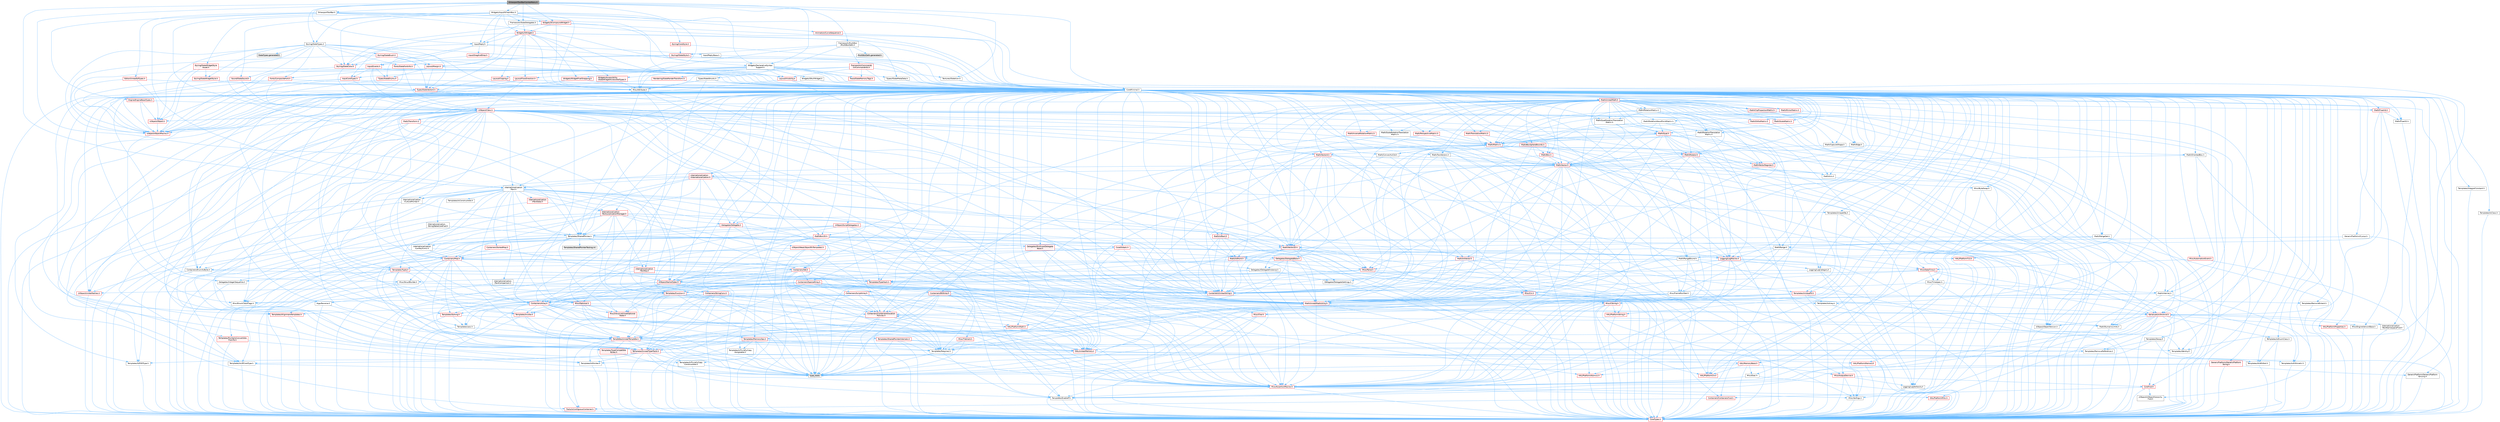 digraph "SViewportToolBarComboMenu.h"
{
 // INTERACTIVE_SVG=YES
 // LATEX_PDF_SIZE
  bgcolor="transparent";
  edge [fontname=Helvetica,fontsize=10,labelfontname=Helvetica,labelfontsize=10];
  node [fontname=Helvetica,fontsize=10,shape=box,height=0.2,width=0.4];
  Node1 [id="Node000001",label="SViewportToolBarComboMenu.h",height=0.2,width=0.4,color="gray40", fillcolor="grey60", style="filled", fontcolor="black",tooltip=" "];
  Node1 -> Node2 [id="edge1_Node000001_Node000002",color="steelblue1",style="solid",tooltip=" "];
  Node2 [id="Node000002",label="CoreMinimal.h",height=0.2,width=0.4,color="grey40", fillcolor="white", style="filled",URL="$d7/d67/CoreMinimal_8h.html",tooltip=" "];
  Node2 -> Node3 [id="edge2_Node000002_Node000003",color="steelblue1",style="solid",tooltip=" "];
  Node3 [id="Node000003",label="CoreTypes.h",height=0.2,width=0.4,color="red", fillcolor="#FFF0F0", style="filled",URL="$dc/dec/CoreTypes_8h.html",tooltip=" "];
  Node2 -> Node17 [id="edge3_Node000002_Node000017",color="steelblue1",style="solid",tooltip=" "];
  Node17 [id="Node000017",label="CoreFwd.h",height=0.2,width=0.4,color="red", fillcolor="#FFF0F0", style="filled",URL="$d1/d1e/CoreFwd_8h.html",tooltip=" "];
  Node17 -> Node3 [id="edge4_Node000017_Node000003",color="steelblue1",style="solid",tooltip=" "];
  Node17 -> Node18 [id="edge5_Node000017_Node000018",color="steelblue1",style="solid",tooltip=" "];
  Node18 [id="Node000018",label="Containers/ContainersFwd.h",height=0.2,width=0.4,color="red", fillcolor="#FFF0F0", style="filled",URL="$d4/d0a/ContainersFwd_8h.html",tooltip=" "];
  Node18 -> Node3 [id="edge6_Node000018_Node000003",color="steelblue1",style="solid",tooltip=" "];
  Node18 -> Node19 [id="edge7_Node000018_Node000019",color="steelblue1",style="solid",tooltip=" "];
  Node19 [id="Node000019",label="Traits/IsContiguousContainer.h",height=0.2,width=0.4,color="red", fillcolor="#FFF0F0", style="filled",URL="$d5/d3c/IsContiguousContainer_8h.html",tooltip=" "];
  Node19 -> Node3 [id="edge8_Node000019_Node000003",color="steelblue1",style="solid",tooltip=" "];
  Node17 -> Node23 [id="edge9_Node000017_Node000023",color="steelblue1",style="solid",tooltip=" "];
  Node23 [id="Node000023",label="UObject/UObjectHierarchy\lFwd.h",height=0.2,width=0.4,color="grey40", fillcolor="white", style="filled",URL="$d3/d13/UObjectHierarchyFwd_8h.html",tooltip=" "];
  Node2 -> Node23 [id="edge10_Node000002_Node000023",color="steelblue1",style="solid",tooltip=" "];
  Node2 -> Node18 [id="edge11_Node000002_Node000018",color="steelblue1",style="solid",tooltip=" "];
  Node2 -> Node24 [id="edge12_Node000002_Node000024",color="steelblue1",style="solid",tooltip=" "];
  Node24 [id="Node000024",label="Misc/VarArgs.h",height=0.2,width=0.4,color="grey40", fillcolor="white", style="filled",URL="$d5/d6f/VarArgs_8h.html",tooltip=" "];
  Node24 -> Node3 [id="edge13_Node000024_Node000003",color="steelblue1",style="solid",tooltip=" "];
  Node2 -> Node25 [id="edge14_Node000002_Node000025",color="steelblue1",style="solid",tooltip=" "];
  Node25 [id="Node000025",label="Logging/LogVerbosity.h",height=0.2,width=0.4,color="grey40", fillcolor="white", style="filled",URL="$d2/d8f/LogVerbosity_8h.html",tooltip=" "];
  Node25 -> Node3 [id="edge15_Node000025_Node000003",color="steelblue1",style="solid",tooltip=" "];
  Node2 -> Node26 [id="edge16_Node000002_Node000026",color="steelblue1",style="solid",tooltip=" "];
  Node26 [id="Node000026",label="Misc/OutputDevice.h",height=0.2,width=0.4,color="red", fillcolor="#FFF0F0", style="filled",URL="$d7/d32/OutputDevice_8h.html",tooltip=" "];
  Node26 -> Node17 [id="edge17_Node000026_Node000017",color="steelblue1",style="solid",tooltip=" "];
  Node26 -> Node3 [id="edge18_Node000026_Node000003",color="steelblue1",style="solid",tooltip=" "];
  Node26 -> Node25 [id="edge19_Node000026_Node000025",color="steelblue1",style="solid",tooltip=" "];
  Node26 -> Node24 [id="edge20_Node000026_Node000024",color="steelblue1",style="solid",tooltip=" "];
  Node2 -> Node32 [id="edge21_Node000002_Node000032",color="steelblue1",style="solid",tooltip=" "];
  Node32 [id="Node000032",label="HAL/PlatformCrt.h",height=0.2,width=0.4,color="red", fillcolor="#FFF0F0", style="filled",URL="$d8/d75/PlatformCrt_8h.html",tooltip=" "];
  Node2 -> Node42 [id="edge22_Node000002_Node000042",color="steelblue1",style="solid",tooltip=" "];
  Node42 [id="Node000042",label="HAL/PlatformMisc.h",height=0.2,width=0.4,color="red", fillcolor="#FFF0F0", style="filled",URL="$d0/df5/PlatformMisc_8h.html",tooltip=" "];
  Node42 -> Node3 [id="edge23_Node000042_Node000003",color="steelblue1",style="solid",tooltip=" "];
  Node2 -> Node61 [id="edge24_Node000002_Node000061",color="steelblue1",style="solid",tooltip=" "];
  Node61 [id="Node000061",label="Misc/AssertionMacros.h",height=0.2,width=0.4,color="red", fillcolor="#FFF0F0", style="filled",URL="$d0/dfa/AssertionMacros_8h.html",tooltip=" "];
  Node61 -> Node3 [id="edge25_Node000061_Node000003",color="steelblue1",style="solid",tooltip=" "];
  Node61 -> Node42 [id="edge26_Node000061_Node000042",color="steelblue1",style="solid",tooltip=" "];
  Node61 -> Node62 [id="edge27_Node000061_Node000062",color="steelblue1",style="solid",tooltip=" "];
  Node62 [id="Node000062",label="Templates/EnableIf.h",height=0.2,width=0.4,color="grey40", fillcolor="white", style="filled",URL="$d7/d60/EnableIf_8h.html",tooltip=" "];
  Node62 -> Node3 [id="edge28_Node000062_Node000003",color="steelblue1",style="solid",tooltip=" "];
  Node61 -> Node24 [id="edge29_Node000061_Node000024",color="steelblue1",style="solid",tooltip=" "];
  Node2 -> Node70 [id="edge30_Node000002_Node000070",color="steelblue1",style="solid",tooltip=" "];
  Node70 [id="Node000070",label="Templates/IsPointer.h",height=0.2,width=0.4,color="grey40", fillcolor="white", style="filled",URL="$d7/d05/IsPointer_8h.html",tooltip=" "];
  Node70 -> Node3 [id="edge31_Node000070_Node000003",color="steelblue1",style="solid",tooltip=" "];
  Node2 -> Node71 [id="edge32_Node000002_Node000071",color="steelblue1",style="solid",tooltip=" "];
  Node71 [id="Node000071",label="HAL/PlatformMemory.h",height=0.2,width=0.4,color="red", fillcolor="#FFF0F0", style="filled",URL="$de/d68/PlatformMemory_8h.html",tooltip=" "];
  Node71 -> Node3 [id="edge33_Node000071_Node000003",color="steelblue1",style="solid",tooltip=" "];
  Node2 -> Node54 [id="edge34_Node000002_Node000054",color="steelblue1",style="solid",tooltip=" "];
  Node54 [id="Node000054",label="HAL/PlatformAtomics.h",height=0.2,width=0.4,color="red", fillcolor="#FFF0F0", style="filled",URL="$d3/d36/PlatformAtomics_8h.html",tooltip=" "];
  Node54 -> Node3 [id="edge35_Node000054_Node000003",color="steelblue1",style="solid",tooltip=" "];
  Node2 -> Node76 [id="edge36_Node000002_Node000076",color="steelblue1",style="solid",tooltip=" "];
  Node76 [id="Node000076",label="Misc/Exec.h",height=0.2,width=0.4,color="grey40", fillcolor="white", style="filled",URL="$de/ddb/Exec_8h.html",tooltip=" "];
  Node76 -> Node3 [id="edge37_Node000076_Node000003",color="steelblue1",style="solid",tooltip=" "];
  Node76 -> Node61 [id="edge38_Node000076_Node000061",color="steelblue1",style="solid",tooltip=" "];
  Node2 -> Node77 [id="edge39_Node000002_Node000077",color="steelblue1",style="solid",tooltip=" "];
  Node77 [id="Node000077",label="HAL/MemoryBase.h",height=0.2,width=0.4,color="red", fillcolor="#FFF0F0", style="filled",URL="$d6/d9f/MemoryBase_8h.html",tooltip=" "];
  Node77 -> Node3 [id="edge40_Node000077_Node000003",color="steelblue1",style="solid",tooltip=" "];
  Node77 -> Node54 [id="edge41_Node000077_Node000054",color="steelblue1",style="solid",tooltip=" "];
  Node77 -> Node32 [id="edge42_Node000077_Node000032",color="steelblue1",style="solid",tooltip=" "];
  Node77 -> Node76 [id="edge43_Node000077_Node000076",color="steelblue1",style="solid",tooltip=" "];
  Node77 -> Node26 [id="edge44_Node000077_Node000026",color="steelblue1",style="solid",tooltip=" "];
  Node2 -> Node87 [id="edge45_Node000002_Node000087",color="steelblue1",style="solid",tooltip=" "];
  Node87 [id="Node000087",label="HAL/UnrealMemory.h",height=0.2,width=0.4,color="red", fillcolor="#FFF0F0", style="filled",URL="$d9/d96/UnrealMemory_8h.html",tooltip=" "];
  Node87 -> Node3 [id="edge46_Node000087_Node000003",color="steelblue1",style="solid",tooltip=" "];
  Node87 -> Node77 [id="edge47_Node000087_Node000077",color="steelblue1",style="solid",tooltip=" "];
  Node87 -> Node71 [id="edge48_Node000087_Node000071",color="steelblue1",style="solid",tooltip=" "];
  Node87 -> Node70 [id="edge49_Node000087_Node000070",color="steelblue1",style="solid",tooltip=" "];
  Node2 -> Node89 [id="edge50_Node000002_Node000089",color="steelblue1",style="solid",tooltip=" "];
  Node89 [id="Node000089",label="Templates/IsArithmetic.h",height=0.2,width=0.4,color="grey40", fillcolor="white", style="filled",URL="$d2/d5d/IsArithmetic_8h.html",tooltip=" "];
  Node89 -> Node3 [id="edge51_Node000089_Node000003",color="steelblue1",style="solid",tooltip=" "];
  Node2 -> Node83 [id="edge52_Node000002_Node000083",color="steelblue1",style="solid",tooltip=" "];
  Node83 [id="Node000083",label="Templates/AndOrNot.h",height=0.2,width=0.4,color="grey40", fillcolor="white", style="filled",URL="$db/d0a/AndOrNot_8h.html",tooltip=" "];
  Node83 -> Node3 [id="edge53_Node000083_Node000003",color="steelblue1",style="solid",tooltip=" "];
  Node2 -> Node90 [id="edge54_Node000002_Node000090",color="steelblue1",style="solid",tooltip=" "];
  Node90 [id="Node000090",label="Templates/IsPODType.h",height=0.2,width=0.4,color="grey40", fillcolor="white", style="filled",URL="$d7/db1/IsPODType_8h.html",tooltip=" "];
  Node90 -> Node3 [id="edge55_Node000090_Node000003",color="steelblue1",style="solid",tooltip=" "];
  Node2 -> Node91 [id="edge56_Node000002_Node000091",color="steelblue1",style="solid",tooltip=" "];
  Node91 [id="Node000091",label="Templates/IsUECoreType.h",height=0.2,width=0.4,color="grey40", fillcolor="white", style="filled",URL="$d1/db8/IsUECoreType_8h.html",tooltip=" "];
  Node91 -> Node3 [id="edge57_Node000091_Node000003",color="steelblue1",style="solid",tooltip=" "];
  Node91 -> Node7 [id="edge58_Node000091_Node000007",color="steelblue1",style="solid",tooltip=" "];
  Node7 [id="Node000007",label="type_traits",height=0.2,width=0.4,color="grey60", fillcolor="#E0E0E0", style="filled",tooltip=" "];
  Node2 -> Node84 [id="edge59_Node000002_Node000084",color="steelblue1",style="solid",tooltip=" "];
  Node84 [id="Node000084",label="Templates/IsTriviallyCopy\lConstructible.h",height=0.2,width=0.4,color="grey40", fillcolor="white", style="filled",URL="$d3/d78/IsTriviallyCopyConstructible_8h.html",tooltip=" "];
  Node84 -> Node3 [id="edge60_Node000084_Node000003",color="steelblue1",style="solid",tooltip=" "];
  Node84 -> Node7 [id="edge61_Node000084_Node000007",color="steelblue1",style="solid",tooltip=" "];
  Node2 -> Node92 [id="edge62_Node000002_Node000092",color="steelblue1",style="solid",tooltip=" "];
  Node92 [id="Node000092",label="Templates/UnrealTypeTraits.h",height=0.2,width=0.4,color="red", fillcolor="#FFF0F0", style="filled",URL="$d2/d2d/UnrealTypeTraits_8h.html",tooltip=" "];
  Node92 -> Node3 [id="edge63_Node000092_Node000003",color="steelblue1",style="solid",tooltip=" "];
  Node92 -> Node70 [id="edge64_Node000092_Node000070",color="steelblue1",style="solid",tooltip=" "];
  Node92 -> Node61 [id="edge65_Node000092_Node000061",color="steelblue1",style="solid",tooltip=" "];
  Node92 -> Node83 [id="edge66_Node000092_Node000083",color="steelblue1",style="solid",tooltip=" "];
  Node92 -> Node62 [id="edge67_Node000092_Node000062",color="steelblue1",style="solid",tooltip=" "];
  Node92 -> Node89 [id="edge68_Node000092_Node000089",color="steelblue1",style="solid",tooltip=" "];
  Node92 -> Node90 [id="edge69_Node000092_Node000090",color="steelblue1",style="solid",tooltip=" "];
  Node92 -> Node91 [id="edge70_Node000092_Node000091",color="steelblue1",style="solid",tooltip=" "];
  Node92 -> Node84 [id="edge71_Node000092_Node000084",color="steelblue1",style="solid",tooltip=" "];
  Node2 -> Node62 [id="edge72_Node000002_Node000062",color="steelblue1",style="solid",tooltip=" "];
  Node2 -> Node94 [id="edge73_Node000002_Node000094",color="steelblue1",style="solid",tooltip=" "];
  Node94 [id="Node000094",label="Templates/RemoveReference.h",height=0.2,width=0.4,color="grey40", fillcolor="white", style="filled",URL="$da/dbe/RemoveReference_8h.html",tooltip=" "];
  Node94 -> Node3 [id="edge74_Node000094_Node000003",color="steelblue1",style="solid",tooltip=" "];
  Node2 -> Node95 [id="edge75_Node000002_Node000095",color="steelblue1",style="solid",tooltip=" "];
  Node95 [id="Node000095",label="Templates/IntegralConstant.h",height=0.2,width=0.4,color="grey40", fillcolor="white", style="filled",URL="$db/d1b/IntegralConstant_8h.html",tooltip=" "];
  Node95 -> Node3 [id="edge76_Node000095_Node000003",color="steelblue1",style="solid",tooltip=" "];
  Node2 -> Node96 [id="edge77_Node000002_Node000096",color="steelblue1",style="solid",tooltip=" "];
  Node96 [id="Node000096",label="Templates/IsClass.h",height=0.2,width=0.4,color="grey40", fillcolor="white", style="filled",URL="$db/dcb/IsClass_8h.html",tooltip=" "];
  Node96 -> Node3 [id="edge78_Node000096_Node000003",color="steelblue1",style="solid",tooltip=" "];
  Node2 -> Node97 [id="edge79_Node000002_Node000097",color="steelblue1",style="solid",tooltip=" "];
  Node97 [id="Node000097",label="Templates/TypeCompatible\lBytes.h",height=0.2,width=0.4,color="red", fillcolor="#FFF0F0", style="filled",URL="$df/d0a/TypeCompatibleBytes_8h.html",tooltip=" "];
  Node97 -> Node3 [id="edge80_Node000097_Node000003",color="steelblue1",style="solid",tooltip=" "];
  Node97 -> Node7 [id="edge81_Node000097_Node000007",color="steelblue1",style="solid",tooltip=" "];
  Node2 -> Node19 [id="edge82_Node000002_Node000019",color="steelblue1",style="solid",tooltip=" "];
  Node2 -> Node98 [id="edge83_Node000002_Node000098",color="steelblue1",style="solid",tooltip=" "];
  Node98 [id="Node000098",label="Templates/UnrealTemplate.h",height=0.2,width=0.4,color="red", fillcolor="#FFF0F0", style="filled",URL="$d4/d24/UnrealTemplate_8h.html",tooltip=" "];
  Node98 -> Node3 [id="edge84_Node000098_Node000003",color="steelblue1",style="solid",tooltip=" "];
  Node98 -> Node70 [id="edge85_Node000098_Node000070",color="steelblue1",style="solid",tooltip=" "];
  Node98 -> Node87 [id="edge86_Node000098_Node000087",color="steelblue1",style="solid",tooltip=" "];
  Node98 -> Node92 [id="edge87_Node000098_Node000092",color="steelblue1",style="solid",tooltip=" "];
  Node98 -> Node94 [id="edge88_Node000098_Node000094",color="steelblue1",style="solid",tooltip=" "];
  Node98 -> Node64 [id="edge89_Node000098_Node000064",color="steelblue1",style="solid",tooltip=" "];
  Node64 [id="Node000064",label="Templates/Requires.h",height=0.2,width=0.4,color="grey40", fillcolor="white", style="filled",URL="$dc/d96/Requires_8h.html",tooltip=" "];
  Node64 -> Node62 [id="edge90_Node000064_Node000062",color="steelblue1",style="solid",tooltip=" "];
  Node64 -> Node7 [id="edge91_Node000064_Node000007",color="steelblue1",style="solid",tooltip=" "];
  Node98 -> Node97 [id="edge92_Node000098_Node000097",color="steelblue1",style="solid",tooltip=" "];
  Node98 -> Node65 [id="edge93_Node000098_Node000065",color="steelblue1",style="solid",tooltip=" "];
  Node65 [id="Node000065",label="Templates/Identity.h",height=0.2,width=0.4,color="grey40", fillcolor="white", style="filled",URL="$d0/dd5/Identity_8h.html",tooltip=" "];
  Node98 -> Node19 [id="edge94_Node000098_Node000019",color="steelblue1",style="solid",tooltip=" "];
  Node98 -> Node7 [id="edge95_Node000098_Node000007",color="steelblue1",style="solid",tooltip=" "];
  Node2 -> Node47 [id="edge96_Node000002_Node000047",color="steelblue1",style="solid",tooltip=" "];
  Node47 [id="Node000047",label="Math/NumericLimits.h",height=0.2,width=0.4,color="grey40", fillcolor="white", style="filled",URL="$df/d1b/NumericLimits_8h.html",tooltip=" "];
  Node47 -> Node3 [id="edge97_Node000047_Node000003",color="steelblue1",style="solid",tooltip=" "];
  Node2 -> Node102 [id="edge98_Node000002_Node000102",color="steelblue1",style="solid",tooltip=" "];
  Node102 [id="Node000102",label="HAL/PlatformMath.h",height=0.2,width=0.4,color="red", fillcolor="#FFF0F0", style="filled",URL="$dc/d53/PlatformMath_8h.html",tooltip=" "];
  Node102 -> Node3 [id="edge99_Node000102_Node000003",color="steelblue1",style="solid",tooltip=" "];
  Node2 -> Node85 [id="edge100_Node000002_Node000085",color="steelblue1",style="solid",tooltip=" "];
  Node85 [id="Node000085",label="Templates/IsTriviallyCopy\lAssignable.h",height=0.2,width=0.4,color="grey40", fillcolor="white", style="filled",URL="$d2/df2/IsTriviallyCopyAssignable_8h.html",tooltip=" "];
  Node85 -> Node3 [id="edge101_Node000085_Node000003",color="steelblue1",style="solid",tooltip=" "];
  Node85 -> Node7 [id="edge102_Node000085_Node000007",color="steelblue1",style="solid",tooltip=" "];
  Node2 -> Node110 [id="edge103_Node000002_Node000110",color="steelblue1",style="solid",tooltip=" "];
  Node110 [id="Node000110",label="Templates/MemoryOps.h",height=0.2,width=0.4,color="red", fillcolor="#FFF0F0", style="filled",URL="$db/dea/MemoryOps_8h.html",tooltip=" "];
  Node110 -> Node3 [id="edge104_Node000110_Node000003",color="steelblue1",style="solid",tooltip=" "];
  Node110 -> Node87 [id="edge105_Node000110_Node000087",color="steelblue1",style="solid",tooltip=" "];
  Node110 -> Node85 [id="edge106_Node000110_Node000085",color="steelblue1",style="solid",tooltip=" "];
  Node110 -> Node84 [id="edge107_Node000110_Node000084",color="steelblue1",style="solid",tooltip=" "];
  Node110 -> Node64 [id="edge108_Node000110_Node000064",color="steelblue1",style="solid",tooltip=" "];
  Node110 -> Node92 [id="edge109_Node000110_Node000092",color="steelblue1",style="solid",tooltip=" "];
  Node110 -> Node7 [id="edge110_Node000110_Node000007",color="steelblue1",style="solid",tooltip=" "];
  Node2 -> Node111 [id="edge111_Node000002_Node000111",color="steelblue1",style="solid",tooltip=" "];
  Node111 [id="Node000111",label="Containers/ContainerAllocation\lPolicies.h",height=0.2,width=0.4,color="red", fillcolor="#FFF0F0", style="filled",URL="$d7/dff/ContainerAllocationPolicies_8h.html",tooltip=" "];
  Node111 -> Node3 [id="edge112_Node000111_Node000003",color="steelblue1",style="solid",tooltip=" "];
  Node111 -> Node111 [id="edge113_Node000111_Node000111",color="steelblue1",style="solid",tooltip=" "];
  Node111 -> Node102 [id="edge114_Node000111_Node000102",color="steelblue1",style="solid",tooltip=" "];
  Node111 -> Node87 [id="edge115_Node000111_Node000087",color="steelblue1",style="solid",tooltip=" "];
  Node111 -> Node47 [id="edge116_Node000111_Node000047",color="steelblue1",style="solid",tooltip=" "];
  Node111 -> Node61 [id="edge117_Node000111_Node000061",color="steelblue1",style="solid",tooltip=" "];
  Node111 -> Node110 [id="edge118_Node000111_Node000110",color="steelblue1",style="solid",tooltip=" "];
  Node111 -> Node97 [id="edge119_Node000111_Node000097",color="steelblue1",style="solid",tooltip=" "];
  Node111 -> Node7 [id="edge120_Node000111_Node000007",color="steelblue1",style="solid",tooltip=" "];
  Node2 -> Node114 [id="edge121_Node000002_Node000114",color="steelblue1",style="solid",tooltip=" "];
  Node114 [id="Node000114",label="Templates/IsEnumClass.h",height=0.2,width=0.4,color="grey40", fillcolor="white", style="filled",URL="$d7/d15/IsEnumClass_8h.html",tooltip=" "];
  Node114 -> Node3 [id="edge122_Node000114_Node000003",color="steelblue1",style="solid",tooltip=" "];
  Node114 -> Node83 [id="edge123_Node000114_Node000083",color="steelblue1",style="solid",tooltip=" "];
  Node2 -> Node115 [id="edge124_Node000002_Node000115",color="steelblue1",style="solid",tooltip=" "];
  Node115 [id="Node000115",label="HAL/PlatformProperties.h",height=0.2,width=0.4,color="red", fillcolor="#FFF0F0", style="filled",URL="$d9/db0/PlatformProperties_8h.html",tooltip=" "];
  Node115 -> Node3 [id="edge125_Node000115_Node000003",color="steelblue1",style="solid",tooltip=" "];
  Node2 -> Node118 [id="edge126_Node000002_Node000118",color="steelblue1",style="solid",tooltip=" "];
  Node118 [id="Node000118",label="Misc/EngineVersionBase.h",height=0.2,width=0.4,color="grey40", fillcolor="white", style="filled",URL="$d5/d2b/EngineVersionBase_8h.html",tooltip=" "];
  Node118 -> Node3 [id="edge127_Node000118_Node000003",color="steelblue1",style="solid",tooltip=" "];
  Node2 -> Node119 [id="edge128_Node000002_Node000119",color="steelblue1",style="solid",tooltip=" "];
  Node119 [id="Node000119",label="Internationalization\l/TextNamespaceFwd.h",height=0.2,width=0.4,color="grey40", fillcolor="white", style="filled",URL="$d8/d97/TextNamespaceFwd_8h.html",tooltip=" "];
  Node119 -> Node3 [id="edge129_Node000119_Node000003",color="steelblue1",style="solid",tooltip=" "];
  Node2 -> Node120 [id="edge130_Node000002_Node000120",color="steelblue1",style="solid",tooltip=" "];
  Node120 [id="Node000120",label="Serialization/Archive.h",height=0.2,width=0.4,color="red", fillcolor="#FFF0F0", style="filled",URL="$d7/d3b/Archive_8h.html",tooltip=" "];
  Node120 -> Node17 [id="edge131_Node000120_Node000017",color="steelblue1",style="solid",tooltip=" "];
  Node120 -> Node3 [id="edge132_Node000120_Node000003",color="steelblue1",style="solid",tooltip=" "];
  Node120 -> Node115 [id="edge133_Node000120_Node000115",color="steelblue1",style="solid",tooltip=" "];
  Node120 -> Node119 [id="edge134_Node000120_Node000119",color="steelblue1",style="solid",tooltip=" "];
  Node120 -> Node61 [id="edge135_Node000120_Node000061",color="steelblue1",style="solid",tooltip=" "];
  Node120 -> Node118 [id="edge136_Node000120_Node000118",color="steelblue1",style="solid",tooltip=" "];
  Node120 -> Node24 [id="edge137_Node000120_Node000024",color="steelblue1",style="solid",tooltip=" "];
  Node120 -> Node62 [id="edge138_Node000120_Node000062",color="steelblue1",style="solid",tooltip=" "];
  Node120 -> Node114 [id="edge139_Node000120_Node000114",color="steelblue1",style="solid",tooltip=" "];
  Node120 -> Node98 [id="edge140_Node000120_Node000098",color="steelblue1",style="solid",tooltip=" "];
  Node120 -> Node123 [id="edge141_Node000120_Node000123",color="steelblue1",style="solid",tooltip=" "];
  Node123 [id="Node000123",label="UObject/ObjectVersion.h",height=0.2,width=0.4,color="grey40", fillcolor="white", style="filled",URL="$da/d63/ObjectVersion_8h.html",tooltip=" "];
  Node123 -> Node3 [id="edge142_Node000123_Node000003",color="steelblue1",style="solid",tooltip=" "];
  Node2 -> Node124 [id="edge143_Node000002_Node000124",color="steelblue1",style="solid",tooltip=" "];
  Node124 [id="Node000124",label="Templates/Less.h",height=0.2,width=0.4,color="grey40", fillcolor="white", style="filled",URL="$de/dc8/Less_8h.html",tooltip=" "];
  Node124 -> Node3 [id="edge144_Node000124_Node000003",color="steelblue1",style="solid",tooltip=" "];
  Node124 -> Node98 [id="edge145_Node000124_Node000098",color="steelblue1",style="solid",tooltip=" "];
  Node2 -> Node125 [id="edge146_Node000002_Node000125",color="steelblue1",style="solid",tooltip=" "];
  Node125 [id="Node000125",label="Templates/Sorting.h",height=0.2,width=0.4,color="red", fillcolor="#FFF0F0", style="filled",URL="$d3/d9e/Sorting_8h.html",tooltip=" "];
  Node125 -> Node3 [id="edge147_Node000125_Node000003",color="steelblue1",style="solid",tooltip=" "];
  Node125 -> Node102 [id="edge148_Node000125_Node000102",color="steelblue1",style="solid",tooltip=" "];
  Node125 -> Node124 [id="edge149_Node000125_Node000124",color="steelblue1",style="solid",tooltip=" "];
  Node2 -> Node136 [id="edge150_Node000002_Node000136",color="steelblue1",style="solid",tooltip=" "];
  Node136 [id="Node000136",label="Misc/Char.h",height=0.2,width=0.4,color="red", fillcolor="#FFF0F0", style="filled",URL="$d0/d58/Char_8h.html",tooltip=" "];
  Node136 -> Node3 [id="edge151_Node000136_Node000003",color="steelblue1",style="solid",tooltip=" "];
  Node136 -> Node7 [id="edge152_Node000136_Node000007",color="steelblue1",style="solid",tooltip=" "];
  Node2 -> Node139 [id="edge153_Node000002_Node000139",color="steelblue1",style="solid",tooltip=" "];
  Node139 [id="Node000139",label="GenericPlatform/GenericPlatform\lStricmp.h",height=0.2,width=0.4,color="grey40", fillcolor="white", style="filled",URL="$d2/d86/GenericPlatformStricmp_8h.html",tooltip=" "];
  Node139 -> Node3 [id="edge154_Node000139_Node000003",color="steelblue1",style="solid",tooltip=" "];
  Node2 -> Node140 [id="edge155_Node000002_Node000140",color="steelblue1",style="solid",tooltip=" "];
  Node140 [id="Node000140",label="GenericPlatform/GenericPlatform\lString.h",height=0.2,width=0.4,color="red", fillcolor="#FFF0F0", style="filled",URL="$dd/d20/GenericPlatformString_8h.html",tooltip=" "];
  Node140 -> Node3 [id="edge156_Node000140_Node000003",color="steelblue1",style="solid",tooltip=" "];
  Node140 -> Node139 [id="edge157_Node000140_Node000139",color="steelblue1",style="solid",tooltip=" "];
  Node140 -> Node62 [id="edge158_Node000140_Node000062",color="steelblue1",style="solid",tooltip=" "];
  Node140 -> Node7 [id="edge159_Node000140_Node000007",color="steelblue1",style="solid",tooltip=" "];
  Node2 -> Node73 [id="edge160_Node000002_Node000073",color="steelblue1",style="solid",tooltip=" "];
  Node73 [id="Node000073",label="HAL/PlatformString.h",height=0.2,width=0.4,color="red", fillcolor="#FFF0F0", style="filled",URL="$db/db5/PlatformString_8h.html",tooltip=" "];
  Node73 -> Node3 [id="edge161_Node000073_Node000003",color="steelblue1",style="solid",tooltip=" "];
  Node2 -> Node143 [id="edge162_Node000002_Node000143",color="steelblue1",style="solid",tooltip=" "];
  Node143 [id="Node000143",label="Misc/CString.h",height=0.2,width=0.4,color="red", fillcolor="#FFF0F0", style="filled",URL="$d2/d49/CString_8h.html",tooltip=" "];
  Node143 -> Node3 [id="edge163_Node000143_Node000003",color="steelblue1",style="solid",tooltip=" "];
  Node143 -> Node32 [id="edge164_Node000143_Node000032",color="steelblue1",style="solid",tooltip=" "];
  Node143 -> Node73 [id="edge165_Node000143_Node000073",color="steelblue1",style="solid",tooltip=" "];
  Node143 -> Node61 [id="edge166_Node000143_Node000061",color="steelblue1",style="solid",tooltip=" "];
  Node143 -> Node136 [id="edge167_Node000143_Node000136",color="steelblue1",style="solid",tooltip=" "];
  Node143 -> Node24 [id="edge168_Node000143_Node000024",color="steelblue1",style="solid",tooltip=" "];
  Node2 -> Node144 [id="edge169_Node000002_Node000144",color="steelblue1",style="solid",tooltip=" "];
  Node144 [id="Node000144",label="Misc/Crc.h",height=0.2,width=0.4,color="red", fillcolor="#FFF0F0", style="filled",URL="$d4/dd2/Crc_8h.html",tooltip=" "];
  Node144 -> Node3 [id="edge170_Node000144_Node000003",color="steelblue1",style="solid",tooltip=" "];
  Node144 -> Node73 [id="edge171_Node000144_Node000073",color="steelblue1",style="solid",tooltip=" "];
  Node144 -> Node61 [id="edge172_Node000144_Node000061",color="steelblue1",style="solid",tooltip=" "];
  Node144 -> Node143 [id="edge173_Node000144_Node000143",color="steelblue1",style="solid",tooltip=" "];
  Node144 -> Node136 [id="edge174_Node000144_Node000136",color="steelblue1",style="solid",tooltip=" "];
  Node144 -> Node92 [id="edge175_Node000144_Node000092",color="steelblue1",style="solid",tooltip=" "];
  Node2 -> Node135 [id="edge176_Node000002_Node000135",color="steelblue1",style="solid",tooltip=" "];
  Node135 [id="Node000135",label="Math/UnrealMathUtility.h",height=0.2,width=0.4,color="red", fillcolor="#FFF0F0", style="filled",URL="$db/db8/UnrealMathUtility_8h.html",tooltip=" "];
  Node135 -> Node3 [id="edge177_Node000135_Node000003",color="steelblue1",style="solid",tooltip=" "];
  Node135 -> Node61 [id="edge178_Node000135_Node000061",color="steelblue1",style="solid",tooltip=" "];
  Node135 -> Node102 [id="edge179_Node000135_Node000102",color="steelblue1",style="solid",tooltip=" "];
  Node135 -> Node65 [id="edge180_Node000135_Node000065",color="steelblue1",style="solid",tooltip=" "];
  Node135 -> Node64 [id="edge181_Node000135_Node000064",color="steelblue1",style="solid",tooltip=" "];
  Node2 -> Node145 [id="edge182_Node000002_Node000145",color="steelblue1",style="solid",tooltip=" "];
  Node145 [id="Node000145",label="Containers/UnrealString.h",height=0.2,width=0.4,color="red", fillcolor="#FFF0F0", style="filled",URL="$d5/dba/UnrealString_8h.html",tooltip=" "];
  Node2 -> Node149 [id="edge183_Node000002_Node000149",color="steelblue1",style="solid",tooltip=" "];
  Node149 [id="Node000149",label="Containers/Array.h",height=0.2,width=0.4,color="red", fillcolor="#FFF0F0", style="filled",URL="$df/dd0/Array_8h.html",tooltip=" "];
  Node149 -> Node3 [id="edge184_Node000149_Node000003",color="steelblue1",style="solid",tooltip=" "];
  Node149 -> Node61 [id="edge185_Node000149_Node000061",color="steelblue1",style="solid",tooltip=" "];
  Node149 -> Node150 [id="edge186_Node000149_Node000150",color="steelblue1",style="solid",tooltip=" "];
  Node150 [id="Node000150",label="Misc/IntrusiveUnsetOptional\lState.h",height=0.2,width=0.4,color="red", fillcolor="#FFF0F0", style="filled",URL="$d2/d0a/IntrusiveUnsetOptionalState_8h.html",tooltip=" "];
  Node149 -> Node87 [id="edge187_Node000149_Node000087",color="steelblue1",style="solid",tooltip=" "];
  Node149 -> Node92 [id="edge188_Node000149_Node000092",color="steelblue1",style="solid",tooltip=" "];
  Node149 -> Node98 [id="edge189_Node000149_Node000098",color="steelblue1",style="solid",tooltip=" "];
  Node149 -> Node111 [id="edge190_Node000149_Node000111",color="steelblue1",style="solid",tooltip=" "];
  Node149 -> Node120 [id="edge191_Node000149_Node000120",color="steelblue1",style="solid",tooltip=" "];
  Node149 -> Node128 [id="edge192_Node000149_Node000128",color="steelblue1",style="solid",tooltip=" "];
  Node128 [id="Node000128",label="Templates/Invoke.h",height=0.2,width=0.4,color="red", fillcolor="#FFF0F0", style="filled",URL="$d7/deb/Invoke_8h.html",tooltip=" "];
  Node128 -> Node3 [id="edge193_Node000128_Node000003",color="steelblue1",style="solid",tooltip=" "];
  Node128 -> Node98 [id="edge194_Node000128_Node000098",color="steelblue1",style="solid",tooltip=" "];
  Node128 -> Node7 [id="edge195_Node000128_Node000007",color="steelblue1",style="solid",tooltip=" "];
  Node149 -> Node124 [id="edge196_Node000149_Node000124",color="steelblue1",style="solid",tooltip=" "];
  Node149 -> Node64 [id="edge197_Node000149_Node000064",color="steelblue1",style="solid",tooltip=" "];
  Node149 -> Node125 [id="edge198_Node000149_Node000125",color="steelblue1",style="solid",tooltip=" "];
  Node149 -> Node172 [id="edge199_Node000149_Node000172",color="steelblue1",style="solid",tooltip=" "];
  Node172 [id="Node000172",label="Templates/AlignmentTemplates.h",height=0.2,width=0.4,color="red", fillcolor="#FFF0F0", style="filled",URL="$dd/d32/AlignmentTemplates_8h.html",tooltip=" "];
  Node172 -> Node3 [id="edge200_Node000172_Node000003",color="steelblue1",style="solid",tooltip=" "];
  Node172 -> Node70 [id="edge201_Node000172_Node000070",color="steelblue1",style="solid",tooltip=" "];
  Node149 -> Node7 [id="edge202_Node000149_Node000007",color="steelblue1",style="solid",tooltip=" "];
  Node2 -> Node173 [id="edge203_Node000002_Node000173",color="steelblue1",style="solid",tooltip=" "];
  Node173 [id="Node000173",label="Misc/FrameNumber.h",height=0.2,width=0.4,color="grey40", fillcolor="white", style="filled",URL="$dd/dbd/FrameNumber_8h.html",tooltip=" "];
  Node173 -> Node3 [id="edge204_Node000173_Node000003",color="steelblue1",style="solid",tooltip=" "];
  Node173 -> Node47 [id="edge205_Node000173_Node000047",color="steelblue1",style="solid",tooltip=" "];
  Node173 -> Node135 [id="edge206_Node000173_Node000135",color="steelblue1",style="solid",tooltip=" "];
  Node173 -> Node62 [id="edge207_Node000173_Node000062",color="steelblue1",style="solid",tooltip=" "];
  Node173 -> Node92 [id="edge208_Node000173_Node000092",color="steelblue1",style="solid",tooltip=" "];
  Node2 -> Node174 [id="edge209_Node000002_Node000174",color="steelblue1",style="solid",tooltip=" "];
  Node174 [id="Node000174",label="Misc/Timespan.h",height=0.2,width=0.4,color="grey40", fillcolor="white", style="filled",URL="$da/dd9/Timespan_8h.html",tooltip=" "];
  Node174 -> Node3 [id="edge210_Node000174_Node000003",color="steelblue1",style="solid",tooltip=" "];
  Node174 -> Node175 [id="edge211_Node000174_Node000175",color="steelblue1",style="solid",tooltip=" "];
  Node175 [id="Node000175",label="Math/Interval.h",height=0.2,width=0.4,color="grey40", fillcolor="white", style="filled",URL="$d1/d55/Interval_8h.html",tooltip=" "];
  Node175 -> Node3 [id="edge212_Node000175_Node000003",color="steelblue1",style="solid",tooltip=" "];
  Node175 -> Node89 [id="edge213_Node000175_Node000089",color="steelblue1",style="solid",tooltip=" "];
  Node175 -> Node92 [id="edge214_Node000175_Node000092",color="steelblue1",style="solid",tooltip=" "];
  Node175 -> Node47 [id="edge215_Node000175_Node000047",color="steelblue1",style="solid",tooltip=" "];
  Node175 -> Node135 [id="edge216_Node000175_Node000135",color="steelblue1",style="solid",tooltip=" "];
  Node174 -> Node135 [id="edge217_Node000174_Node000135",color="steelblue1",style="solid",tooltip=" "];
  Node174 -> Node61 [id="edge218_Node000174_Node000061",color="steelblue1",style="solid",tooltip=" "];
  Node2 -> Node176 [id="edge219_Node000002_Node000176",color="steelblue1",style="solid",tooltip=" "];
  Node176 [id="Node000176",label="Containers/StringConv.h",height=0.2,width=0.4,color="red", fillcolor="#FFF0F0", style="filled",URL="$d3/ddf/StringConv_8h.html",tooltip=" "];
  Node176 -> Node3 [id="edge220_Node000176_Node000003",color="steelblue1",style="solid",tooltip=" "];
  Node176 -> Node61 [id="edge221_Node000176_Node000061",color="steelblue1",style="solid",tooltip=" "];
  Node176 -> Node111 [id="edge222_Node000176_Node000111",color="steelblue1",style="solid",tooltip=" "];
  Node176 -> Node149 [id="edge223_Node000176_Node000149",color="steelblue1",style="solid",tooltip=" "];
  Node176 -> Node143 [id="edge224_Node000176_Node000143",color="steelblue1",style="solid",tooltip=" "];
  Node176 -> Node177 [id="edge225_Node000176_Node000177",color="steelblue1",style="solid",tooltip=" "];
  Node177 [id="Node000177",label="Templates/IsArray.h",height=0.2,width=0.4,color="grey40", fillcolor="white", style="filled",URL="$d8/d8d/IsArray_8h.html",tooltip=" "];
  Node177 -> Node3 [id="edge226_Node000177_Node000003",color="steelblue1",style="solid",tooltip=" "];
  Node176 -> Node98 [id="edge227_Node000176_Node000098",color="steelblue1",style="solid",tooltip=" "];
  Node176 -> Node92 [id="edge228_Node000176_Node000092",color="steelblue1",style="solid",tooltip=" "];
  Node176 -> Node19 [id="edge229_Node000176_Node000019",color="steelblue1",style="solid",tooltip=" "];
  Node176 -> Node7 [id="edge230_Node000176_Node000007",color="steelblue1",style="solid",tooltip=" "];
  Node2 -> Node178 [id="edge231_Node000002_Node000178",color="steelblue1",style="solid",tooltip=" "];
  Node178 [id="Node000178",label="UObject/UnrealNames.h",height=0.2,width=0.4,color="red", fillcolor="#FFF0F0", style="filled",URL="$d8/db1/UnrealNames_8h.html",tooltip=" "];
  Node178 -> Node3 [id="edge232_Node000178_Node000003",color="steelblue1",style="solid",tooltip=" "];
  Node2 -> Node180 [id="edge233_Node000002_Node000180",color="steelblue1",style="solid",tooltip=" "];
  Node180 [id="Node000180",label="UObject/NameTypes.h",height=0.2,width=0.4,color="red", fillcolor="#FFF0F0", style="filled",URL="$d6/d35/NameTypes_8h.html",tooltip=" "];
  Node180 -> Node3 [id="edge234_Node000180_Node000003",color="steelblue1",style="solid",tooltip=" "];
  Node180 -> Node61 [id="edge235_Node000180_Node000061",color="steelblue1",style="solid",tooltip=" "];
  Node180 -> Node87 [id="edge236_Node000180_Node000087",color="steelblue1",style="solid",tooltip=" "];
  Node180 -> Node92 [id="edge237_Node000180_Node000092",color="steelblue1",style="solid",tooltip=" "];
  Node180 -> Node98 [id="edge238_Node000180_Node000098",color="steelblue1",style="solid",tooltip=" "];
  Node180 -> Node145 [id="edge239_Node000180_Node000145",color="steelblue1",style="solid",tooltip=" "];
  Node180 -> Node176 [id="edge240_Node000180_Node000176",color="steelblue1",style="solid",tooltip=" "];
  Node180 -> Node178 [id="edge241_Node000180_Node000178",color="steelblue1",style="solid",tooltip=" "];
  Node180 -> Node150 [id="edge242_Node000180_Node000150",color="steelblue1",style="solid",tooltip=" "];
  Node2 -> Node188 [id="edge243_Node000002_Node000188",color="steelblue1",style="solid",tooltip=" "];
  Node188 [id="Node000188",label="Misc/Parse.h",height=0.2,width=0.4,color="red", fillcolor="#FFF0F0", style="filled",URL="$dc/d71/Parse_8h.html",tooltip=" "];
  Node188 -> Node145 [id="edge244_Node000188_Node000145",color="steelblue1",style="solid",tooltip=" "];
  Node188 -> Node3 [id="edge245_Node000188_Node000003",color="steelblue1",style="solid",tooltip=" "];
  Node188 -> Node32 [id="edge246_Node000188_Node000032",color="steelblue1",style="solid",tooltip=" "];
  Node188 -> Node49 [id="edge247_Node000188_Node000049",color="steelblue1",style="solid",tooltip=" "];
  Node49 [id="Node000049",label="Misc/EnumClassFlags.h",height=0.2,width=0.4,color="grey40", fillcolor="white", style="filled",URL="$d8/de7/EnumClassFlags_8h.html",tooltip=" "];
  Node188 -> Node189 [id="edge248_Node000188_Node000189",color="steelblue1",style="solid",tooltip=" "];
  Node189 [id="Node000189",label="Templates/Function.h",height=0.2,width=0.4,color="red", fillcolor="#FFF0F0", style="filled",URL="$df/df5/Function_8h.html",tooltip=" "];
  Node189 -> Node3 [id="edge249_Node000189_Node000003",color="steelblue1",style="solid",tooltip=" "];
  Node189 -> Node61 [id="edge250_Node000189_Node000061",color="steelblue1",style="solid",tooltip=" "];
  Node189 -> Node150 [id="edge251_Node000189_Node000150",color="steelblue1",style="solid",tooltip=" "];
  Node189 -> Node87 [id="edge252_Node000189_Node000087",color="steelblue1",style="solid",tooltip=" "];
  Node189 -> Node92 [id="edge253_Node000189_Node000092",color="steelblue1",style="solid",tooltip=" "];
  Node189 -> Node128 [id="edge254_Node000189_Node000128",color="steelblue1",style="solid",tooltip=" "];
  Node189 -> Node98 [id="edge255_Node000189_Node000098",color="steelblue1",style="solid",tooltip=" "];
  Node189 -> Node64 [id="edge256_Node000189_Node000064",color="steelblue1",style="solid",tooltip=" "];
  Node189 -> Node135 [id="edge257_Node000189_Node000135",color="steelblue1",style="solid",tooltip=" "];
  Node189 -> Node7 [id="edge258_Node000189_Node000007",color="steelblue1",style="solid",tooltip=" "];
  Node2 -> Node172 [id="edge259_Node000002_Node000172",color="steelblue1",style="solid",tooltip=" "];
  Node2 -> Node191 [id="edge260_Node000002_Node000191",color="steelblue1",style="solid",tooltip=" "];
  Node191 [id="Node000191",label="Misc/StructBuilder.h",height=0.2,width=0.4,color="grey40", fillcolor="white", style="filled",URL="$d9/db3/StructBuilder_8h.html",tooltip=" "];
  Node191 -> Node3 [id="edge261_Node000191_Node000003",color="steelblue1",style="solid",tooltip=" "];
  Node191 -> Node135 [id="edge262_Node000191_Node000135",color="steelblue1",style="solid",tooltip=" "];
  Node191 -> Node172 [id="edge263_Node000191_Node000172",color="steelblue1",style="solid",tooltip=" "];
  Node2 -> Node104 [id="edge264_Node000002_Node000104",color="steelblue1",style="solid",tooltip=" "];
  Node104 [id="Node000104",label="Templates/Decay.h",height=0.2,width=0.4,color="grey40", fillcolor="white", style="filled",URL="$dd/d0f/Decay_8h.html",tooltip=" "];
  Node104 -> Node3 [id="edge265_Node000104_Node000003",color="steelblue1",style="solid",tooltip=" "];
  Node104 -> Node94 [id="edge266_Node000104_Node000094",color="steelblue1",style="solid",tooltip=" "];
  Node104 -> Node7 [id="edge267_Node000104_Node000007",color="steelblue1",style="solid",tooltip=" "];
  Node2 -> Node192 [id="edge268_Node000002_Node000192",color="steelblue1",style="solid",tooltip=" "];
  Node192 [id="Node000192",label="Templates/PointerIsConvertible\lFromTo.h",height=0.2,width=0.4,color="red", fillcolor="#FFF0F0", style="filled",URL="$d6/d65/PointerIsConvertibleFromTo_8h.html",tooltip=" "];
  Node192 -> Node3 [id="edge269_Node000192_Node000003",color="steelblue1",style="solid",tooltip=" "];
  Node192 -> Node7 [id="edge270_Node000192_Node000007",color="steelblue1",style="solid",tooltip=" "];
  Node2 -> Node128 [id="edge271_Node000002_Node000128",color="steelblue1",style="solid",tooltip=" "];
  Node2 -> Node189 [id="edge272_Node000002_Node000189",color="steelblue1",style="solid",tooltip=" "];
  Node2 -> Node161 [id="edge273_Node000002_Node000161",color="steelblue1",style="solid",tooltip=" "];
  Node161 [id="Node000161",label="Templates/TypeHash.h",height=0.2,width=0.4,color="red", fillcolor="#FFF0F0", style="filled",URL="$d1/d62/TypeHash_8h.html",tooltip=" "];
  Node161 -> Node3 [id="edge274_Node000161_Node000003",color="steelblue1",style="solid",tooltip=" "];
  Node161 -> Node64 [id="edge275_Node000161_Node000064",color="steelblue1",style="solid",tooltip=" "];
  Node161 -> Node144 [id="edge276_Node000161_Node000144",color="steelblue1",style="solid",tooltip=" "];
  Node161 -> Node7 [id="edge277_Node000161_Node000007",color="steelblue1",style="solid",tooltip=" "];
  Node2 -> Node193 [id="edge278_Node000002_Node000193",color="steelblue1",style="solid",tooltip=" "];
  Node193 [id="Node000193",label="Containers/ScriptArray.h",height=0.2,width=0.4,color="red", fillcolor="#FFF0F0", style="filled",URL="$dc/daf/ScriptArray_8h.html",tooltip=" "];
  Node193 -> Node3 [id="edge279_Node000193_Node000003",color="steelblue1",style="solid",tooltip=" "];
  Node193 -> Node61 [id="edge280_Node000193_Node000061",color="steelblue1",style="solid",tooltip=" "];
  Node193 -> Node87 [id="edge281_Node000193_Node000087",color="steelblue1",style="solid",tooltip=" "];
  Node193 -> Node111 [id="edge282_Node000193_Node000111",color="steelblue1",style="solid",tooltip=" "];
  Node193 -> Node149 [id="edge283_Node000193_Node000149",color="steelblue1",style="solid",tooltip=" "];
  Node2 -> Node194 [id="edge284_Node000002_Node000194",color="steelblue1",style="solid",tooltip=" "];
  Node194 [id="Node000194",label="Containers/BitArray.h",height=0.2,width=0.4,color="red", fillcolor="#FFF0F0", style="filled",URL="$d1/de4/BitArray_8h.html",tooltip=" "];
  Node194 -> Node111 [id="edge285_Node000194_Node000111",color="steelblue1",style="solid",tooltip=" "];
  Node194 -> Node3 [id="edge286_Node000194_Node000003",color="steelblue1",style="solid",tooltip=" "];
  Node194 -> Node54 [id="edge287_Node000194_Node000054",color="steelblue1",style="solid",tooltip=" "];
  Node194 -> Node87 [id="edge288_Node000194_Node000087",color="steelblue1",style="solid",tooltip=" "];
  Node194 -> Node135 [id="edge289_Node000194_Node000135",color="steelblue1",style="solid",tooltip=" "];
  Node194 -> Node61 [id="edge290_Node000194_Node000061",color="steelblue1",style="solid",tooltip=" "];
  Node194 -> Node49 [id="edge291_Node000194_Node000049",color="steelblue1",style="solid",tooltip=" "];
  Node194 -> Node120 [id="edge292_Node000194_Node000120",color="steelblue1",style="solid",tooltip=" "];
  Node194 -> Node62 [id="edge293_Node000194_Node000062",color="steelblue1",style="solid",tooltip=" "];
  Node194 -> Node128 [id="edge294_Node000194_Node000128",color="steelblue1",style="solid",tooltip=" "];
  Node194 -> Node98 [id="edge295_Node000194_Node000098",color="steelblue1",style="solid",tooltip=" "];
  Node194 -> Node92 [id="edge296_Node000194_Node000092",color="steelblue1",style="solid",tooltip=" "];
  Node2 -> Node195 [id="edge297_Node000002_Node000195",color="steelblue1",style="solid",tooltip=" "];
  Node195 [id="Node000195",label="Containers/SparseArray.h",height=0.2,width=0.4,color="red", fillcolor="#FFF0F0", style="filled",URL="$d5/dbf/SparseArray_8h.html",tooltip=" "];
  Node195 -> Node3 [id="edge298_Node000195_Node000003",color="steelblue1",style="solid",tooltip=" "];
  Node195 -> Node61 [id="edge299_Node000195_Node000061",color="steelblue1",style="solid",tooltip=" "];
  Node195 -> Node87 [id="edge300_Node000195_Node000087",color="steelblue1",style="solid",tooltip=" "];
  Node195 -> Node92 [id="edge301_Node000195_Node000092",color="steelblue1",style="solid",tooltip=" "];
  Node195 -> Node98 [id="edge302_Node000195_Node000098",color="steelblue1",style="solid",tooltip=" "];
  Node195 -> Node111 [id="edge303_Node000195_Node000111",color="steelblue1",style="solid",tooltip=" "];
  Node195 -> Node124 [id="edge304_Node000195_Node000124",color="steelblue1",style="solid",tooltip=" "];
  Node195 -> Node149 [id="edge305_Node000195_Node000149",color="steelblue1",style="solid",tooltip=" "];
  Node195 -> Node135 [id="edge306_Node000195_Node000135",color="steelblue1",style="solid",tooltip=" "];
  Node195 -> Node193 [id="edge307_Node000195_Node000193",color="steelblue1",style="solid",tooltip=" "];
  Node195 -> Node194 [id="edge308_Node000195_Node000194",color="steelblue1",style="solid",tooltip=" "];
  Node195 -> Node145 [id="edge309_Node000195_Node000145",color="steelblue1",style="solid",tooltip=" "];
  Node195 -> Node150 [id="edge310_Node000195_Node000150",color="steelblue1",style="solid",tooltip=" "];
  Node2 -> Node211 [id="edge311_Node000002_Node000211",color="steelblue1",style="solid",tooltip=" "];
  Node211 [id="Node000211",label="Containers/Set.h",height=0.2,width=0.4,color="red", fillcolor="#FFF0F0", style="filled",URL="$d4/d45/Set_8h.html",tooltip=" "];
  Node211 -> Node111 [id="edge312_Node000211_Node000111",color="steelblue1",style="solid",tooltip=" "];
  Node211 -> Node195 [id="edge313_Node000211_Node000195",color="steelblue1",style="solid",tooltip=" "];
  Node211 -> Node18 [id="edge314_Node000211_Node000018",color="steelblue1",style="solid",tooltip=" "];
  Node211 -> Node135 [id="edge315_Node000211_Node000135",color="steelblue1",style="solid",tooltip=" "];
  Node211 -> Node61 [id="edge316_Node000211_Node000061",color="steelblue1",style="solid",tooltip=" "];
  Node211 -> Node191 [id="edge317_Node000211_Node000191",color="steelblue1",style="solid",tooltip=" "];
  Node211 -> Node189 [id="edge318_Node000211_Node000189",color="steelblue1",style="solid",tooltip=" "];
  Node211 -> Node125 [id="edge319_Node000211_Node000125",color="steelblue1",style="solid",tooltip=" "];
  Node211 -> Node161 [id="edge320_Node000211_Node000161",color="steelblue1",style="solid",tooltip=" "];
  Node211 -> Node98 [id="edge321_Node000211_Node000098",color="steelblue1",style="solid",tooltip=" "];
  Node211 -> Node7 [id="edge322_Node000211_Node000007",color="steelblue1",style="solid",tooltip=" "];
  Node2 -> Node214 [id="edge323_Node000002_Node000214",color="steelblue1",style="solid",tooltip=" "];
  Node214 [id="Node000214",label="Algo/Reverse.h",height=0.2,width=0.4,color="grey40", fillcolor="white", style="filled",URL="$d5/d93/Reverse_8h.html",tooltip=" "];
  Node214 -> Node3 [id="edge324_Node000214_Node000003",color="steelblue1",style="solid",tooltip=" "];
  Node214 -> Node98 [id="edge325_Node000214_Node000098",color="steelblue1",style="solid",tooltip=" "];
  Node2 -> Node215 [id="edge326_Node000002_Node000215",color="steelblue1",style="solid",tooltip=" "];
  Node215 [id="Node000215",label="Containers/Map.h",height=0.2,width=0.4,color="red", fillcolor="#FFF0F0", style="filled",URL="$df/d79/Map_8h.html",tooltip=" "];
  Node215 -> Node3 [id="edge327_Node000215_Node000003",color="steelblue1",style="solid",tooltip=" "];
  Node215 -> Node214 [id="edge328_Node000215_Node000214",color="steelblue1",style="solid",tooltip=" "];
  Node215 -> Node211 [id="edge329_Node000215_Node000211",color="steelblue1",style="solid",tooltip=" "];
  Node215 -> Node145 [id="edge330_Node000215_Node000145",color="steelblue1",style="solid",tooltip=" "];
  Node215 -> Node61 [id="edge331_Node000215_Node000061",color="steelblue1",style="solid",tooltip=" "];
  Node215 -> Node191 [id="edge332_Node000215_Node000191",color="steelblue1",style="solid",tooltip=" "];
  Node215 -> Node189 [id="edge333_Node000215_Node000189",color="steelblue1",style="solid",tooltip=" "];
  Node215 -> Node125 [id="edge334_Node000215_Node000125",color="steelblue1",style="solid",tooltip=" "];
  Node215 -> Node216 [id="edge335_Node000215_Node000216",color="steelblue1",style="solid",tooltip=" "];
  Node216 [id="Node000216",label="Templates/Tuple.h",height=0.2,width=0.4,color="red", fillcolor="#FFF0F0", style="filled",URL="$d2/d4f/Tuple_8h.html",tooltip=" "];
  Node216 -> Node3 [id="edge336_Node000216_Node000003",color="steelblue1",style="solid",tooltip=" "];
  Node216 -> Node98 [id="edge337_Node000216_Node000098",color="steelblue1",style="solid",tooltip=" "];
  Node216 -> Node217 [id="edge338_Node000216_Node000217",color="steelblue1",style="solid",tooltip=" "];
  Node217 [id="Node000217",label="Delegates/IntegerSequence.h",height=0.2,width=0.4,color="grey40", fillcolor="white", style="filled",URL="$d2/dcc/IntegerSequence_8h.html",tooltip=" "];
  Node217 -> Node3 [id="edge339_Node000217_Node000003",color="steelblue1",style="solid",tooltip=" "];
  Node216 -> Node128 [id="edge340_Node000216_Node000128",color="steelblue1",style="solid",tooltip=" "];
  Node216 -> Node64 [id="edge341_Node000216_Node000064",color="steelblue1",style="solid",tooltip=" "];
  Node216 -> Node161 [id="edge342_Node000216_Node000161",color="steelblue1",style="solid",tooltip=" "];
  Node216 -> Node7 [id="edge343_Node000216_Node000007",color="steelblue1",style="solid",tooltip=" "];
  Node215 -> Node98 [id="edge344_Node000215_Node000098",color="steelblue1",style="solid",tooltip=" "];
  Node215 -> Node92 [id="edge345_Node000215_Node000092",color="steelblue1",style="solid",tooltip=" "];
  Node215 -> Node7 [id="edge346_Node000215_Node000007",color="steelblue1",style="solid",tooltip=" "];
  Node2 -> Node219 [id="edge347_Node000002_Node000219",color="steelblue1",style="solid",tooltip=" "];
  Node219 [id="Node000219",label="Math/IntPoint.h",height=0.2,width=0.4,color="red", fillcolor="#FFF0F0", style="filled",URL="$d3/df7/IntPoint_8h.html",tooltip=" "];
  Node219 -> Node3 [id="edge348_Node000219_Node000003",color="steelblue1",style="solid",tooltip=" "];
  Node219 -> Node61 [id="edge349_Node000219_Node000061",color="steelblue1",style="solid",tooltip=" "];
  Node219 -> Node188 [id="edge350_Node000219_Node000188",color="steelblue1",style="solid",tooltip=" "];
  Node219 -> Node135 [id="edge351_Node000219_Node000135",color="steelblue1",style="solid",tooltip=" "];
  Node219 -> Node145 [id="edge352_Node000219_Node000145",color="steelblue1",style="solid",tooltip=" "];
  Node219 -> Node161 [id="edge353_Node000219_Node000161",color="steelblue1",style="solid",tooltip=" "];
  Node2 -> Node221 [id="edge354_Node000002_Node000221",color="steelblue1",style="solid",tooltip=" "];
  Node221 [id="Node000221",label="Math/IntVector.h",height=0.2,width=0.4,color="red", fillcolor="#FFF0F0", style="filled",URL="$d7/d44/IntVector_8h.html",tooltip=" "];
  Node221 -> Node3 [id="edge355_Node000221_Node000003",color="steelblue1",style="solid",tooltip=" "];
  Node221 -> Node144 [id="edge356_Node000221_Node000144",color="steelblue1",style="solid",tooltip=" "];
  Node221 -> Node188 [id="edge357_Node000221_Node000188",color="steelblue1",style="solid",tooltip=" "];
  Node221 -> Node135 [id="edge358_Node000221_Node000135",color="steelblue1",style="solid",tooltip=" "];
  Node221 -> Node145 [id="edge359_Node000221_Node000145",color="steelblue1",style="solid",tooltip=" "];
  Node2 -> Node222 [id="edge360_Node000002_Node000222",color="steelblue1",style="solid",tooltip=" "];
  Node222 [id="Node000222",label="Logging/LogCategory.h",height=0.2,width=0.4,color="grey40", fillcolor="white", style="filled",URL="$d9/d36/LogCategory_8h.html",tooltip=" "];
  Node222 -> Node3 [id="edge361_Node000222_Node000003",color="steelblue1",style="solid",tooltip=" "];
  Node222 -> Node25 [id="edge362_Node000222_Node000025",color="steelblue1",style="solid",tooltip=" "];
  Node222 -> Node180 [id="edge363_Node000222_Node000180",color="steelblue1",style="solid",tooltip=" "];
  Node2 -> Node223 [id="edge364_Node000002_Node000223",color="steelblue1",style="solid",tooltip=" "];
  Node223 [id="Node000223",label="Logging/LogMacros.h",height=0.2,width=0.4,color="red", fillcolor="#FFF0F0", style="filled",URL="$d0/d16/LogMacros_8h.html",tooltip=" "];
  Node223 -> Node145 [id="edge365_Node000223_Node000145",color="steelblue1",style="solid",tooltip=" "];
  Node223 -> Node3 [id="edge366_Node000223_Node000003",color="steelblue1",style="solid",tooltip=" "];
  Node223 -> Node222 [id="edge367_Node000223_Node000222",color="steelblue1",style="solid",tooltip=" "];
  Node223 -> Node25 [id="edge368_Node000223_Node000025",color="steelblue1",style="solid",tooltip=" "];
  Node223 -> Node61 [id="edge369_Node000223_Node000061",color="steelblue1",style="solid",tooltip=" "];
  Node223 -> Node24 [id="edge370_Node000223_Node000024",color="steelblue1",style="solid",tooltip=" "];
  Node223 -> Node62 [id="edge371_Node000223_Node000062",color="steelblue1",style="solid",tooltip=" "];
  Node223 -> Node7 [id="edge372_Node000223_Node000007",color="steelblue1",style="solid",tooltip=" "];
  Node2 -> Node226 [id="edge373_Node000002_Node000226",color="steelblue1",style="solid",tooltip=" "];
  Node226 [id="Node000226",label="Math/Vector2D.h",height=0.2,width=0.4,color="red", fillcolor="#FFF0F0", style="filled",URL="$d3/db0/Vector2D_8h.html",tooltip=" "];
  Node226 -> Node3 [id="edge374_Node000226_Node000003",color="steelblue1",style="solid",tooltip=" "];
  Node226 -> Node61 [id="edge375_Node000226_Node000061",color="steelblue1",style="solid",tooltip=" "];
  Node226 -> Node144 [id="edge376_Node000226_Node000144",color="steelblue1",style="solid",tooltip=" "];
  Node226 -> Node135 [id="edge377_Node000226_Node000135",color="steelblue1",style="solid",tooltip=" "];
  Node226 -> Node145 [id="edge378_Node000226_Node000145",color="steelblue1",style="solid",tooltip=" "];
  Node226 -> Node188 [id="edge379_Node000226_Node000188",color="steelblue1",style="solid",tooltip=" "];
  Node226 -> Node219 [id="edge380_Node000226_Node000219",color="steelblue1",style="solid",tooltip=" "];
  Node226 -> Node223 [id="edge381_Node000226_Node000223",color="steelblue1",style="solid",tooltip=" "];
  Node226 -> Node7 [id="edge382_Node000226_Node000007",color="steelblue1",style="solid",tooltip=" "];
  Node2 -> Node230 [id="edge383_Node000002_Node000230",color="steelblue1",style="solid",tooltip=" "];
  Node230 [id="Node000230",label="Math/IntRect.h",height=0.2,width=0.4,color="red", fillcolor="#FFF0F0", style="filled",URL="$d7/d53/IntRect_8h.html",tooltip=" "];
  Node230 -> Node3 [id="edge384_Node000230_Node000003",color="steelblue1",style="solid",tooltip=" "];
  Node230 -> Node135 [id="edge385_Node000230_Node000135",color="steelblue1",style="solid",tooltip=" "];
  Node230 -> Node145 [id="edge386_Node000230_Node000145",color="steelblue1",style="solid",tooltip=" "];
  Node230 -> Node219 [id="edge387_Node000230_Node000219",color="steelblue1",style="solid",tooltip=" "];
  Node230 -> Node226 [id="edge388_Node000230_Node000226",color="steelblue1",style="solid",tooltip=" "];
  Node2 -> Node231 [id="edge389_Node000002_Node000231",color="steelblue1",style="solid",tooltip=" "];
  Node231 [id="Node000231",label="Misc/ByteSwap.h",height=0.2,width=0.4,color="grey40", fillcolor="white", style="filled",URL="$dc/dd7/ByteSwap_8h.html",tooltip=" "];
  Node231 -> Node3 [id="edge390_Node000231_Node000003",color="steelblue1",style="solid",tooltip=" "];
  Node231 -> Node32 [id="edge391_Node000231_Node000032",color="steelblue1",style="solid",tooltip=" "];
  Node2 -> Node160 [id="edge392_Node000002_Node000160",color="steelblue1",style="solid",tooltip=" "];
  Node160 [id="Node000160",label="Containers/EnumAsByte.h",height=0.2,width=0.4,color="grey40", fillcolor="white", style="filled",URL="$d6/d9a/EnumAsByte_8h.html",tooltip=" "];
  Node160 -> Node3 [id="edge393_Node000160_Node000003",color="steelblue1",style="solid",tooltip=" "];
  Node160 -> Node90 [id="edge394_Node000160_Node000090",color="steelblue1",style="solid",tooltip=" "];
  Node160 -> Node161 [id="edge395_Node000160_Node000161",color="steelblue1",style="solid",tooltip=" "];
  Node2 -> Node232 [id="edge396_Node000002_Node000232",color="steelblue1",style="solid",tooltip=" "];
  Node232 [id="Node000232",label="HAL/PlatformTLS.h",height=0.2,width=0.4,color="red", fillcolor="#FFF0F0", style="filled",URL="$d0/def/PlatformTLS_8h.html",tooltip=" "];
  Node232 -> Node3 [id="edge397_Node000232_Node000003",color="steelblue1",style="solid",tooltip=" "];
  Node2 -> Node235 [id="edge398_Node000002_Node000235",color="steelblue1",style="solid",tooltip=" "];
  Node235 [id="Node000235",label="CoreGlobals.h",height=0.2,width=0.4,color="red", fillcolor="#FFF0F0", style="filled",URL="$d5/d8c/CoreGlobals_8h.html",tooltip=" "];
  Node235 -> Node145 [id="edge399_Node000235_Node000145",color="steelblue1",style="solid",tooltip=" "];
  Node235 -> Node3 [id="edge400_Node000235_Node000003",color="steelblue1",style="solid",tooltip=" "];
  Node235 -> Node232 [id="edge401_Node000235_Node000232",color="steelblue1",style="solid",tooltip=" "];
  Node235 -> Node223 [id="edge402_Node000235_Node000223",color="steelblue1",style="solid",tooltip=" "];
  Node235 -> Node49 [id="edge403_Node000235_Node000049",color="steelblue1",style="solid",tooltip=" "];
  Node235 -> Node26 [id="edge404_Node000235_Node000026",color="steelblue1",style="solid",tooltip=" "];
  Node235 -> Node180 [id="edge405_Node000235_Node000180",color="steelblue1",style="solid",tooltip=" "];
  Node2 -> Node236 [id="edge406_Node000002_Node000236",color="steelblue1",style="solid",tooltip=" "];
  Node236 [id="Node000236",label="Templates/SharedPointer.h",height=0.2,width=0.4,color="grey40", fillcolor="white", style="filled",URL="$d2/d17/SharedPointer_8h.html",tooltip=" "];
  Node236 -> Node3 [id="edge407_Node000236_Node000003",color="steelblue1",style="solid",tooltip=" "];
  Node236 -> Node150 [id="edge408_Node000236_Node000150",color="steelblue1",style="solid",tooltip=" "];
  Node236 -> Node192 [id="edge409_Node000236_Node000192",color="steelblue1",style="solid",tooltip=" "];
  Node236 -> Node61 [id="edge410_Node000236_Node000061",color="steelblue1",style="solid",tooltip=" "];
  Node236 -> Node87 [id="edge411_Node000236_Node000087",color="steelblue1",style="solid",tooltip=" "];
  Node236 -> Node149 [id="edge412_Node000236_Node000149",color="steelblue1",style="solid",tooltip=" "];
  Node236 -> Node215 [id="edge413_Node000236_Node000215",color="steelblue1",style="solid",tooltip=" "];
  Node236 -> Node235 [id="edge414_Node000236_Node000235",color="steelblue1",style="solid",tooltip=" "];
  Node236 -> Node237 [id="edge415_Node000236_Node000237",color="steelblue1",style="solid",tooltip=" "];
  Node237 [id="Node000237",label="Templates/SharedPointerInternals.h",height=0.2,width=0.4,color="red", fillcolor="#FFF0F0", style="filled",URL="$de/d3a/SharedPointerInternals_8h.html",tooltip=" "];
  Node237 -> Node3 [id="edge416_Node000237_Node000003",color="steelblue1",style="solid",tooltip=" "];
  Node237 -> Node87 [id="edge417_Node000237_Node000087",color="steelblue1",style="solid",tooltip=" "];
  Node237 -> Node61 [id="edge418_Node000237_Node000061",color="steelblue1",style="solid",tooltip=" "];
  Node237 -> Node94 [id="edge419_Node000237_Node000094",color="steelblue1",style="solid",tooltip=" "];
  Node237 -> Node97 [id="edge420_Node000237_Node000097",color="steelblue1",style="solid",tooltip=" "];
  Node237 -> Node7 [id="edge421_Node000237_Node000007",color="steelblue1",style="solid",tooltip=" "];
  Node236 -> Node240 [id="edge422_Node000236_Node000240",color="steelblue1",style="solid",tooltip=" "];
  Node240 [id="Node000240",label="Templates/SharedPointerTesting.inl",height=0.2,width=0.4,color="grey60", fillcolor="#E0E0E0", style="filled",tooltip=" "];
  Node2 -> Node241 [id="edge423_Node000002_Node000241",color="steelblue1",style="solid",tooltip=" "];
  Node241 [id="Node000241",label="Internationalization\l/CulturePointer.h",height=0.2,width=0.4,color="grey40", fillcolor="white", style="filled",URL="$d6/dbe/CulturePointer_8h.html",tooltip=" "];
  Node241 -> Node3 [id="edge424_Node000241_Node000003",color="steelblue1",style="solid",tooltip=" "];
  Node241 -> Node236 [id="edge425_Node000241_Node000236",color="steelblue1",style="solid",tooltip=" "];
  Node2 -> Node242 [id="edge426_Node000002_Node000242",color="steelblue1",style="solid",tooltip=" "];
  Node242 [id="Node000242",label="UObject/WeakObjectPtrTemplates.h",height=0.2,width=0.4,color="red", fillcolor="#FFF0F0", style="filled",URL="$d8/d3b/WeakObjectPtrTemplates_8h.html",tooltip=" "];
  Node242 -> Node3 [id="edge427_Node000242_Node000003",color="steelblue1",style="solid",tooltip=" "];
  Node242 -> Node64 [id="edge428_Node000242_Node000064",color="steelblue1",style="solid",tooltip=" "];
  Node242 -> Node215 [id="edge429_Node000242_Node000215",color="steelblue1",style="solid",tooltip=" "];
  Node242 -> Node7 [id="edge430_Node000242_Node000007",color="steelblue1",style="solid",tooltip=" "];
  Node2 -> Node245 [id="edge431_Node000002_Node000245",color="steelblue1",style="solid",tooltip=" "];
  Node245 [id="Node000245",label="Delegates/DelegateSettings.h",height=0.2,width=0.4,color="grey40", fillcolor="white", style="filled",URL="$d0/d97/DelegateSettings_8h.html",tooltip=" "];
  Node245 -> Node3 [id="edge432_Node000245_Node000003",color="steelblue1",style="solid",tooltip=" "];
  Node2 -> Node246 [id="edge433_Node000002_Node000246",color="steelblue1",style="solid",tooltip=" "];
  Node246 [id="Node000246",label="Delegates/IDelegateInstance.h",height=0.2,width=0.4,color="grey40", fillcolor="white", style="filled",URL="$d2/d10/IDelegateInstance_8h.html",tooltip=" "];
  Node246 -> Node3 [id="edge434_Node000246_Node000003",color="steelblue1",style="solid",tooltip=" "];
  Node246 -> Node161 [id="edge435_Node000246_Node000161",color="steelblue1",style="solid",tooltip=" "];
  Node246 -> Node180 [id="edge436_Node000246_Node000180",color="steelblue1",style="solid",tooltip=" "];
  Node246 -> Node245 [id="edge437_Node000246_Node000245",color="steelblue1",style="solid",tooltip=" "];
  Node2 -> Node247 [id="edge438_Node000002_Node000247",color="steelblue1",style="solid",tooltip=" "];
  Node247 [id="Node000247",label="Delegates/DelegateBase.h",height=0.2,width=0.4,color="red", fillcolor="#FFF0F0", style="filled",URL="$da/d67/DelegateBase_8h.html",tooltip=" "];
  Node247 -> Node3 [id="edge439_Node000247_Node000003",color="steelblue1",style="solid",tooltip=" "];
  Node247 -> Node111 [id="edge440_Node000247_Node000111",color="steelblue1",style="solid",tooltip=" "];
  Node247 -> Node135 [id="edge441_Node000247_Node000135",color="steelblue1",style="solid",tooltip=" "];
  Node247 -> Node180 [id="edge442_Node000247_Node000180",color="steelblue1",style="solid",tooltip=" "];
  Node247 -> Node245 [id="edge443_Node000247_Node000245",color="steelblue1",style="solid",tooltip=" "];
  Node247 -> Node246 [id="edge444_Node000247_Node000246",color="steelblue1",style="solid",tooltip=" "];
  Node2 -> Node255 [id="edge445_Node000002_Node000255",color="steelblue1",style="solid",tooltip=" "];
  Node255 [id="Node000255",label="Delegates/MulticastDelegate\lBase.h",height=0.2,width=0.4,color="red", fillcolor="#FFF0F0", style="filled",URL="$db/d16/MulticastDelegateBase_8h.html",tooltip=" "];
  Node255 -> Node3 [id="edge446_Node000255_Node000003",color="steelblue1",style="solid",tooltip=" "];
  Node255 -> Node111 [id="edge447_Node000255_Node000111",color="steelblue1",style="solid",tooltip=" "];
  Node255 -> Node149 [id="edge448_Node000255_Node000149",color="steelblue1",style="solid",tooltip=" "];
  Node255 -> Node135 [id="edge449_Node000255_Node000135",color="steelblue1",style="solid",tooltip=" "];
  Node255 -> Node246 [id="edge450_Node000255_Node000246",color="steelblue1",style="solid",tooltip=" "];
  Node255 -> Node247 [id="edge451_Node000255_Node000247",color="steelblue1",style="solid",tooltip=" "];
  Node2 -> Node217 [id="edge452_Node000002_Node000217",color="steelblue1",style="solid",tooltip=" "];
  Node2 -> Node216 [id="edge453_Node000002_Node000216",color="steelblue1",style="solid",tooltip=" "];
  Node2 -> Node256 [id="edge454_Node000002_Node000256",color="steelblue1",style="solid",tooltip=" "];
  Node256 [id="Node000256",label="UObject/ScriptDelegates.h",height=0.2,width=0.4,color="red", fillcolor="#FFF0F0", style="filled",URL="$de/d81/ScriptDelegates_8h.html",tooltip=" "];
  Node256 -> Node149 [id="edge455_Node000256_Node000149",color="steelblue1",style="solid",tooltip=" "];
  Node256 -> Node111 [id="edge456_Node000256_Node000111",color="steelblue1",style="solid",tooltip=" "];
  Node256 -> Node145 [id="edge457_Node000256_Node000145",color="steelblue1",style="solid",tooltip=" "];
  Node256 -> Node61 [id="edge458_Node000256_Node000061",color="steelblue1",style="solid",tooltip=" "];
  Node256 -> Node236 [id="edge459_Node000256_Node000236",color="steelblue1",style="solid",tooltip=" "];
  Node256 -> Node161 [id="edge460_Node000256_Node000161",color="steelblue1",style="solid",tooltip=" "];
  Node256 -> Node92 [id="edge461_Node000256_Node000092",color="steelblue1",style="solid",tooltip=" "];
  Node256 -> Node180 [id="edge462_Node000256_Node000180",color="steelblue1",style="solid",tooltip=" "];
  Node2 -> Node258 [id="edge463_Node000002_Node000258",color="steelblue1",style="solid",tooltip=" "];
  Node258 [id="Node000258",label="Delegates/Delegate.h",height=0.2,width=0.4,color="red", fillcolor="#FFF0F0", style="filled",URL="$d4/d80/Delegate_8h.html",tooltip=" "];
  Node258 -> Node3 [id="edge464_Node000258_Node000003",color="steelblue1",style="solid",tooltip=" "];
  Node258 -> Node61 [id="edge465_Node000258_Node000061",color="steelblue1",style="solid",tooltip=" "];
  Node258 -> Node180 [id="edge466_Node000258_Node000180",color="steelblue1",style="solid",tooltip=" "];
  Node258 -> Node236 [id="edge467_Node000258_Node000236",color="steelblue1",style="solid",tooltip=" "];
  Node258 -> Node242 [id="edge468_Node000258_Node000242",color="steelblue1",style="solid",tooltip=" "];
  Node258 -> Node255 [id="edge469_Node000258_Node000255",color="steelblue1",style="solid",tooltip=" "];
  Node258 -> Node217 [id="edge470_Node000258_Node000217",color="steelblue1",style="solid",tooltip=" "];
  Node2 -> Node263 [id="edge471_Node000002_Node000263",color="steelblue1",style="solid",tooltip=" "];
  Node263 [id="Node000263",label="Internationalization\l/TextLocalizationManager.h",height=0.2,width=0.4,color="red", fillcolor="#FFF0F0", style="filled",URL="$d5/d2e/TextLocalizationManager_8h.html",tooltip=" "];
  Node263 -> Node149 [id="edge472_Node000263_Node000149",color="steelblue1",style="solid",tooltip=" "];
  Node263 -> Node111 [id="edge473_Node000263_Node000111",color="steelblue1",style="solid",tooltip=" "];
  Node263 -> Node215 [id="edge474_Node000263_Node000215",color="steelblue1",style="solid",tooltip=" "];
  Node263 -> Node211 [id="edge475_Node000263_Node000211",color="steelblue1",style="solid",tooltip=" "];
  Node263 -> Node145 [id="edge476_Node000263_Node000145",color="steelblue1",style="solid",tooltip=" "];
  Node263 -> Node3 [id="edge477_Node000263_Node000003",color="steelblue1",style="solid",tooltip=" "];
  Node263 -> Node258 [id="edge478_Node000263_Node000258",color="steelblue1",style="solid",tooltip=" "];
  Node263 -> Node266 [id="edge479_Node000263_Node000266",color="steelblue1",style="solid",tooltip=" "];
  Node266 [id="Node000266",label="Internationalization\l/LocKeyFuncs.h",height=0.2,width=0.4,color="grey40", fillcolor="white", style="filled",URL="$dd/d46/LocKeyFuncs_8h.html",tooltip=" "];
  Node266 -> Node3 [id="edge480_Node000266_Node000003",color="steelblue1",style="solid",tooltip=" "];
  Node266 -> Node211 [id="edge481_Node000266_Node000211",color="steelblue1",style="solid",tooltip=" "];
  Node266 -> Node215 [id="edge482_Node000266_Node000215",color="steelblue1",style="solid",tooltip=" "];
  Node263 -> Node269 [id="edge483_Node000263_Node000269",color="steelblue1",style="solid",tooltip=" "];
  Node269 [id="Node000269",label="Internationalization\l/TextKey.h",height=0.2,width=0.4,color="red", fillcolor="#FFF0F0", style="filled",URL="$d8/d4a/TextKey_8h.html",tooltip=" "];
  Node269 -> Node3 [id="edge484_Node000269_Node000003",color="steelblue1",style="solid",tooltip=" "];
  Node269 -> Node161 [id="edge485_Node000269_Node000161",color="steelblue1",style="solid",tooltip=" "];
  Node269 -> Node176 [id="edge486_Node000269_Node000176",color="steelblue1",style="solid",tooltip=" "];
  Node269 -> Node145 [id="edge487_Node000269_Node000145",color="steelblue1",style="solid",tooltip=" "];
  Node263 -> Node144 [id="edge488_Node000263_Node000144",color="steelblue1",style="solid",tooltip=" "];
  Node263 -> Node49 [id="edge489_Node000263_Node000049",color="steelblue1",style="solid",tooltip=" "];
  Node263 -> Node189 [id="edge490_Node000263_Node000189",color="steelblue1",style="solid",tooltip=" "];
  Node263 -> Node236 [id="edge491_Node000263_Node000236",color="steelblue1",style="solid",tooltip=" "];
  Node2 -> Node204 [id="edge492_Node000002_Node000204",color="steelblue1",style="solid",tooltip=" "];
  Node204 [id="Node000204",label="Misc/Optional.h",height=0.2,width=0.4,color="red", fillcolor="#FFF0F0", style="filled",URL="$d2/dae/Optional_8h.html",tooltip=" "];
  Node204 -> Node3 [id="edge493_Node000204_Node000003",color="steelblue1",style="solid",tooltip=" "];
  Node204 -> Node61 [id="edge494_Node000204_Node000061",color="steelblue1",style="solid",tooltip=" "];
  Node204 -> Node150 [id="edge495_Node000204_Node000150",color="steelblue1",style="solid",tooltip=" "];
  Node204 -> Node110 [id="edge496_Node000204_Node000110",color="steelblue1",style="solid",tooltip=" "];
  Node204 -> Node98 [id="edge497_Node000204_Node000098",color="steelblue1",style="solid",tooltip=" "];
  Node204 -> Node120 [id="edge498_Node000204_Node000120",color="steelblue1",style="solid",tooltip=" "];
  Node2 -> Node177 [id="edge499_Node000002_Node000177",color="steelblue1",style="solid",tooltip=" "];
  Node2 -> Node209 [id="edge500_Node000002_Node000209",color="steelblue1",style="solid",tooltip=" "];
  Node209 [id="Node000209",label="Templates/RemoveExtent.h",height=0.2,width=0.4,color="grey40", fillcolor="white", style="filled",URL="$dc/de9/RemoveExtent_8h.html",tooltip=" "];
  Node209 -> Node3 [id="edge501_Node000209_Node000003",color="steelblue1",style="solid",tooltip=" "];
  Node2 -> Node208 [id="edge502_Node000002_Node000208",color="steelblue1",style="solid",tooltip=" "];
  Node208 [id="Node000208",label="Templates/UniquePtr.h",height=0.2,width=0.4,color="red", fillcolor="#FFF0F0", style="filled",URL="$de/d1a/UniquePtr_8h.html",tooltip=" "];
  Node208 -> Node3 [id="edge503_Node000208_Node000003",color="steelblue1",style="solid",tooltip=" "];
  Node208 -> Node98 [id="edge504_Node000208_Node000098",color="steelblue1",style="solid",tooltip=" "];
  Node208 -> Node177 [id="edge505_Node000208_Node000177",color="steelblue1",style="solid",tooltip=" "];
  Node208 -> Node209 [id="edge506_Node000208_Node000209",color="steelblue1",style="solid",tooltip=" "];
  Node208 -> Node64 [id="edge507_Node000208_Node000064",color="steelblue1",style="solid",tooltip=" "];
  Node208 -> Node7 [id="edge508_Node000208_Node000007",color="steelblue1",style="solid",tooltip=" "];
  Node2 -> Node270 [id="edge509_Node000002_Node000270",color="steelblue1",style="solid",tooltip=" "];
  Node270 [id="Node000270",label="Internationalization\l/Text.h",height=0.2,width=0.4,color="grey40", fillcolor="white", style="filled",URL="$d6/d35/Text_8h.html",tooltip=" "];
  Node270 -> Node3 [id="edge510_Node000270_Node000003",color="steelblue1",style="solid",tooltip=" "];
  Node270 -> Node54 [id="edge511_Node000270_Node000054",color="steelblue1",style="solid",tooltip=" "];
  Node270 -> Node61 [id="edge512_Node000270_Node000061",color="steelblue1",style="solid",tooltip=" "];
  Node270 -> Node49 [id="edge513_Node000270_Node000049",color="steelblue1",style="solid",tooltip=" "];
  Node270 -> Node92 [id="edge514_Node000270_Node000092",color="steelblue1",style="solid",tooltip=" "];
  Node270 -> Node149 [id="edge515_Node000270_Node000149",color="steelblue1",style="solid",tooltip=" "];
  Node270 -> Node145 [id="edge516_Node000270_Node000145",color="steelblue1",style="solid",tooltip=" "];
  Node270 -> Node271 [id="edge517_Node000270_Node000271",color="steelblue1",style="solid",tooltip=" "];
  Node271 [id="Node000271",label="Containers/SortedMap.h",height=0.2,width=0.4,color="red", fillcolor="#FFF0F0", style="filled",URL="$d1/dcf/SortedMap_8h.html",tooltip=" "];
  Node271 -> Node215 [id="edge518_Node000271_Node000215",color="steelblue1",style="solid",tooltip=" "];
  Node271 -> Node180 [id="edge519_Node000271_Node000180",color="steelblue1",style="solid",tooltip=" "];
  Node270 -> Node160 [id="edge520_Node000270_Node000160",color="steelblue1",style="solid",tooltip=" "];
  Node270 -> Node236 [id="edge521_Node000270_Node000236",color="steelblue1",style="solid",tooltip=" "];
  Node270 -> Node269 [id="edge522_Node000270_Node000269",color="steelblue1",style="solid",tooltip=" "];
  Node270 -> Node266 [id="edge523_Node000270_Node000266",color="steelblue1",style="solid",tooltip=" "];
  Node270 -> Node241 [id="edge524_Node000270_Node000241",color="steelblue1",style="solid",tooltip=" "];
  Node270 -> Node272 [id="edge525_Node000270_Node000272",color="steelblue1",style="solid",tooltip=" "];
  Node272 [id="Node000272",label="Internationalization\l/TextComparison.h",height=0.2,width=0.4,color="grey40", fillcolor="white", style="filled",URL="$d7/ddc/TextComparison_8h.html",tooltip=" "];
  Node272 -> Node3 [id="edge526_Node000272_Node000003",color="steelblue1",style="solid",tooltip=" "];
  Node272 -> Node145 [id="edge527_Node000272_Node000145",color="steelblue1",style="solid",tooltip=" "];
  Node270 -> Node263 [id="edge528_Node000270_Node000263",color="steelblue1",style="solid",tooltip=" "];
  Node270 -> Node273 [id="edge529_Node000270_Node000273",color="steelblue1",style="solid",tooltip=" "];
  Node273 [id="Node000273",label="Internationalization\l/StringTableCoreFwd.h",height=0.2,width=0.4,color="grey40", fillcolor="white", style="filled",URL="$d2/d42/StringTableCoreFwd_8h.html",tooltip=" "];
  Node273 -> Node3 [id="edge530_Node000273_Node000003",color="steelblue1",style="solid",tooltip=" "];
  Node273 -> Node236 [id="edge531_Node000273_Node000236",color="steelblue1",style="solid",tooltip=" "];
  Node270 -> Node274 [id="edge532_Node000270_Node000274",color="steelblue1",style="solid",tooltip=" "];
  Node274 [id="Node000274",label="Internationalization\l/ITextData.h",height=0.2,width=0.4,color="red", fillcolor="#FFF0F0", style="filled",URL="$d5/dbd/ITextData_8h.html",tooltip=" "];
  Node274 -> Node3 [id="edge533_Node000274_Node000003",color="steelblue1",style="solid",tooltip=" "];
  Node274 -> Node263 [id="edge534_Node000274_Node000263",color="steelblue1",style="solid",tooltip=" "];
  Node270 -> Node204 [id="edge535_Node000270_Node000204",color="steelblue1",style="solid",tooltip=" "];
  Node270 -> Node208 [id="edge536_Node000270_Node000208",color="steelblue1",style="solid",tooltip=" "];
  Node270 -> Node275 [id="edge537_Node000270_Node000275",color="steelblue1",style="solid",tooltip=" "];
  Node275 [id="Node000275",label="Templates/IsConstructible.h",height=0.2,width=0.4,color="grey40", fillcolor="white", style="filled",URL="$da/df1/IsConstructible_8h.html",tooltip=" "];
  Node270 -> Node64 [id="edge538_Node000270_Node000064",color="steelblue1",style="solid",tooltip=" "];
  Node270 -> Node7 [id="edge539_Node000270_Node000007",color="steelblue1",style="solid",tooltip=" "];
  Node2 -> Node207 [id="edge540_Node000002_Node000207",color="steelblue1",style="solid",tooltip=" "];
  Node207 [id="Node000207",label="Templates/UniqueObj.h",height=0.2,width=0.4,color="grey40", fillcolor="white", style="filled",URL="$da/d95/UniqueObj_8h.html",tooltip=" "];
  Node207 -> Node3 [id="edge541_Node000207_Node000003",color="steelblue1",style="solid",tooltip=" "];
  Node207 -> Node208 [id="edge542_Node000207_Node000208",color="steelblue1",style="solid",tooltip=" "];
  Node2 -> Node276 [id="edge543_Node000002_Node000276",color="steelblue1",style="solid",tooltip=" "];
  Node276 [id="Node000276",label="Internationalization\l/Internationalization.h",height=0.2,width=0.4,color="red", fillcolor="#FFF0F0", style="filled",URL="$da/de4/Internationalization_8h.html",tooltip=" "];
  Node276 -> Node149 [id="edge544_Node000276_Node000149",color="steelblue1",style="solid",tooltip=" "];
  Node276 -> Node145 [id="edge545_Node000276_Node000145",color="steelblue1",style="solid",tooltip=" "];
  Node276 -> Node3 [id="edge546_Node000276_Node000003",color="steelblue1",style="solid",tooltip=" "];
  Node276 -> Node258 [id="edge547_Node000276_Node000258",color="steelblue1",style="solid",tooltip=" "];
  Node276 -> Node241 [id="edge548_Node000276_Node000241",color="steelblue1",style="solid",tooltip=" "];
  Node276 -> Node270 [id="edge549_Node000276_Node000270",color="steelblue1",style="solid",tooltip=" "];
  Node276 -> Node236 [id="edge550_Node000276_Node000236",color="steelblue1",style="solid",tooltip=" "];
  Node276 -> Node216 [id="edge551_Node000276_Node000216",color="steelblue1",style="solid",tooltip=" "];
  Node276 -> Node207 [id="edge552_Node000276_Node000207",color="steelblue1",style="solid",tooltip=" "];
  Node276 -> Node180 [id="edge553_Node000276_Node000180",color="steelblue1",style="solid",tooltip=" "];
  Node2 -> Node277 [id="edge554_Node000002_Node000277",color="steelblue1",style="solid",tooltip=" "];
  Node277 [id="Node000277",label="Math/Vector.h",height=0.2,width=0.4,color="red", fillcolor="#FFF0F0", style="filled",URL="$d6/dbe/Vector_8h.html",tooltip=" "];
  Node277 -> Node3 [id="edge555_Node000277_Node000003",color="steelblue1",style="solid",tooltip=" "];
  Node277 -> Node61 [id="edge556_Node000277_Node000061",color="steelblue1",style="solid",tooltip=" "];
  Node277 -> Node47 [id="edge557_Node000277_Node000047",color="steelblue1",style="solid",tooltip=" "];
  Node277 -> Node144 [id="edge558_Node000277_Node000144",color="steelblue1",style="solid",tooltip=" "];
  Node277 -> Node135 [id="edge559_Node000277_Node000135",color="steelblue1",style="solid",tooltip=" "];
  Node277 -> Node145 [id="edge560_Node000277_Node000145",color="steelblue1",style="solid",tooltip=" "];
  Node277 -> Node188 [id="edge561_Node000277_Node000188",color="steelblue1",style="solid",tooltip=" "];
  Node277 -> Node219 [id="edge562_Node000277_Node000219",color="steelblue1",style="solid",tooltip=" "];
  Node277 -> Node223 [id="edge563_Node000277_Node000223",color="steelblue1",style="solid",tooltip=" "];
  Node277 -> Node226 [id="edge564_Node000277_Node000226",color="steelblue1",style="solid",tooltip=" "];
  Node277 -> Node231 [id="edge565_Node000277_Node000231",color="steelblue1",style="solid",tooltip=" "];
  Node277 -> Node270 [id="edge566_Node000277_Node000270",color="steelblue1",style="solid",tooltip=" "];
  Node277 -> Node276 [id="edge567_Node000277_Node000276",color="steelblue1",style="solid",tooltip=" "];
  Node277 -> Node221 [id="edge568_Node000277_Node000221",color="steelblue1",style="solid",tooltip=" "];
  Node277 -> Node280 [id="edge569_Node000277_Node000280",color="steelblue1",style="solid",tooltip=" "];
  Node280 [id="Node000280",label="Math/Axis.h",height=0.2,width=0.4,color="grey40", fillcolor="white", style="filled",URL="$dd/dbb/Axis_8h.html",tooltip=" "];
  Node280 -> Node3 [id="edge570_Node000280_Node000003",color="steelblue1",style="solid",tooltip=" "];
  Node277 -> Node123 [id="edge571_Node000277_Node000123",color="steelblue1",style="solid",tooltip=" "];
  Node277 -> Node7 [id="edge572_Node000277_Node000007",color="steelblue1",style="solid",tooltip=" "];
  Node2 -> Node281 [id="edge573_Node000002_Node000281",color="steelblue1",style="solid",tooltip=" "];
  Node281 [id="Node000281",label="Math/Vector4.h",height=0.2,width=0.4,color="red", fillcolor="#FFF0F0", style="filled",URL="$d7/d36/Vector4_8h.html",tooltip=" "];
  Node281 -> Node3 [id="edge574_Node000281_Node000003",color="steelblue1",style="solid",tooltip=" "];
  Node281 -> Node144 [id="edge575_Node000281_Node000144",color="steelblue1",style="solid",tooltip=" "];
  Node281 -> Node135 [id="edge576_Node000281_Node000135",color="steelblue1",style="solid",tooltip=" "];
  Node281 -> Node145 [id="edge577_Node000281_Node000145",color="steelblue1",style="solid",tooltip=" "];
  Node281 -> Node188 [id="edge578_Node000281_Node000188",color="steelblue1",style="solid",tooltip=" "];
  Node281 -> Node223 [id="edge579_Node000281_Node000223",color="steelblue1",style="solid",tooltip=" "];
  Node281 -> Node226 [id="edge580_Node000281_Node000226",color="steelblue1",style="solid",tooltip=" "];
  Node281 -> Node277 [id="edge581_Node000281_Node000277",color="steelblue1",style="solid",tooltip=" "];
  Node281 -> Node64 [id="edge582_Node000281_Node000064",color="steelblue1",style="solid",tooltip=" "];
  Node281 -> Node7 [id="edge583_Node000281_Node000007",color="steelblue1",style="solid",tooltip=" "];
  Node2 -> Node282 [id="edge584_Node000002_Node000282",color="steelblue1",style="solid",tooltip=" "];
  Node282 [id="Node000282",label="Math/VectorRegister.h",height=0.2,width=0.4,color="red", fillcolor="#FFF0F0", style="filled",URL="$da/d8b/VectorRegister_8h.html",tooltip=" "];
  Node282 -> Node3 [id="edge585_Node000282_Node000003",color="steelblue1",style="solid",tooltip=" "];
  Node282 -> Node135 [id="edge586_Node000282_Node000135",color="steelblue1",style="solid",tooltip=" "];
  Node2 -> Node287 [id="edge587_Node000002_Node000287",color="steelblue1",style="solid",tooltip=" "];
  Node287 [id="Node000287",label="Math/TwoVectors.h",height=0.2,width=0.4,color="grey40", fillcolor="white", style="filled",URL="$d4/db4/TwoVectors_8h.html",tooltip=" "];
  Node287 -> Node3 [id="edge588_Node000287_Node000003",color="steelblue1",style="solid",tooltip=" "];
  Node287 -> Node61 [id="edge589_Node000287_Node000061",color="steelblue1",style="solid",tooltip=" "];
  Node287 -> Node135 [id="edge590_Node000287_Node000135",color="steelblue1",style="solid",tooltip=" "];
  Node287 -> Node145 [id="edge591_Node000287_Node000145",color="steelblue1",style="solid",tooltip=" "];
  Node287 -> Node277 [id="edge592_Node000287_Node000277",color="steelblue1",style="solid",tooltip=" "];
  Node2 -> Node288 [id="edge593_Node000002_Node000288",color="steelblue1",style="solid",tooltip=" "];
  Node288 [id="Node000288",label="Math/Edge.h",height=0.2,width=0.4,color="grey40", fillcolor="white", style="filled",URL="$d5/de0/Edge_8h.html",tooltip=" "];
  Node288 -> Node3 [id="edge594_Node000288_Node000003",color="steelblue1",style="solid",tooltip=" "];
  Node288 -> Node277 [id="edge595_Node000288_Node000277",color="steelblue1",style="solid",tooltip=" "];
  Node2 -> Node123 [id="edge596_Node000002_Node000123",color="steelblue1",style="solid",tooltip=" "];
  Node2 -> Node289 [id="edge597_Node000002_Node000289",color="steelblue1",style="solid",tooltip=" "];
  Node289 [id="Node000289",label="Math/CapsuleShape.h",height=0.2,width=0.4,color="grey40", fillcolor="white", style="filled",URL="$d3/d36/CapsuleShape_8h.html",tooltip=" "];
  Node289 -> Node3 [id="edge598_Node000289_Node000003",color="steelblue1",style="solid",tooltip=" "];
  Node289 -> Node277 [id="edge599_Node000289_Node000277",color="steelblue1",style="solid",tooltip=" "];
  Node2 -> Node290 [id="edge600_Node000002_Node000290",color="steelblue1",style="solid",tooltip=" "];
  Node290 [id="Node000290",label="Math/Rotator.h",height=0.2,width=0.4,color="red", fillcolor="#FFF0F0", style="filled",URL="$d8/d3a/Rotator_8h.html",tooltip=" "];
  Node290 -> Node3 [id="edge601_Node000290_Node000003",color="steelblue1",style="solid",tooltip=" "];
  Node290 -> Node135 [id="edge602_Node000290_Node000135",color="steelblue1",style="solid",tooltip=" "];
  Node290 -> Node145 [id="edge603_Node000290_Node000145",color="steelblue1",style="solid",tooltip=" "];
  Node290 -> Node188 [id="edge604_Node000290_Node000188",color="steelblue1",style="solid",tooltip=" "];
  Node290 -> Node223 [id="edge605_Node000290_Node000223",color="steelblue1",style="solid",tooltip=" "];
  Node290 -> Node277 [id="edge606_Node000290_Node000277",color="steelblue1",style="solid",tooltip=" "];
  Node290 -> Node282 [id="edge607_Node000290_Node000282",color="steelblue1",style="solid",tooltip=" "];
  Node290 -> Node123 [id="edge608_Node000290_Node000123",color="steelblue1",style="solid",tooltip=" "];
  Node2 -> Node291 [id="edge609_Node000002_Node000291",color="steelblue1",style="solid",tooltip=" "];
  Node291 [id="Node000291",label="Misc/DateTime.h",height=0.2,width=0.4,color="red", fillcolor="#FFF0F0", style="filled",URL="$d1/de9/DateTime_8h.html",tooltip=" "];
  Node291 -> Node145 [id="edge610_Node000291_Node000145",color="steelblue1",style="solid",tooltip=" "];
  Node291 -> Node3 [id="edge611_Node000291_Node000003",color="steelblue1",style="solid",tooltip=" "];
  Node291 -> Node174 [id="edge612_Node000291_Node000174",color="steelblue1",style="solid",tooltip=" "];
  Node291 -> Node120 [id="edge613_Node000291_Node000120",color="steelblue1",style="solid",tooltip=" "];
  Node291 -> Node161 [id="edge614_Node000291_Node000161",color="steelblue1",style="solid",tooltip=" "];
  Node2 -> Node292 [id="edge615_Node000002_Node000292",color="steelblue1",style="solid",tooltip=" "];
  Node292 [id="Node000292",label="Math/RangeBound.h",height=0.2,width=0.4,color="grey40", fillcolor="white", style="filled",URL="$d7/dd8/RangeBound_8h.html",tooltip=" "];
  Node292 -> Node3 [id="edge616_Node000292_Node000003",color="steelblue1",style="solid",tooltip=" "];
  Node292 -> Node61 [id="edge617_Node000292_Node000061",color="steelblue1",style="solid",tooltip=" "];
  Node292 -> Node161 [id="edge618_Node000292_Node000161",color="steelblue1",style="solid",tooltip=" "];
  Node292 -> Node160 [id="edge619_Node000292_Node000160",color="steelblue1",style="solid",tooltip=" "];
  Node292 -> Node173 [id="edge620_Node000292_Node000173",color="steelblue1",style="solid",tooltip=" "];
  Node292 -> Node291 [id="edge621_Node000292_Node000291",color="steelblue1",style="solid",tooltip=" "];
  Node2 -> Node293 [id="edge622_Node000002_Node000293",color="steelblue1",style="solid",tooltip=" "];
  Node293 [id="Node000293",label="Misc/AutomationEvent.h",height=0.2,width=0.4,color="red", fillcolor="#FFF0F0", style="filled",URL="$d1/d26/AutomationEvent_8h.html",tooltip=" "];
  Node293 -> Node3 [id="edge623_Node000293_Node000003",color="steelblue1",style="solid",tooltip=" "];
  Node293 -> Node291 [id="edge624_Node000293_Node000291",color="steelblue1",style="solid",tooltip=" "];
  Node2 -> Node294 [id="edge625_Node000002_Node000294",color="steelblue1",style="solid",tooltip=" "];
  Node294 [id="Node000294",label="Math/Range.h",height=0.2,width=0.4,color="grey40", fillcolor="white", style="filled",URL="$d9/db6/Range_8h.html",tooltip=" "];
  Node294 -> Node3 [id="edge626_Node000294_Node000003",color="steelblue1",style="solid",tooltip=" "];
  Node294 -> Node149 [id="edge627_Node000294_Node000149",color="steelblue1",style="solid",tooltip=" "];
  Node294 -> Node61 [id="edge628_Node000294_Node000061",color="steelblue1",style="solid",tooltip=" "];
  Node294 -> Node291 [id="edge629_Node000294_Node000291",color="steelblue1",style="solid",tooltip=" "];
  Node294 -> Node292 [id="edge630_Node000294_Node000292",color="steelblue1",style="solid",tooltip=" "];
  Node294 -> Node173 [id="edge631_Node000294_Node000173",color="steelblue1",style="solid",tooltip=" "];
  Node294 -> Node120 [id="edge632_Node000294_Node000120",color="steelblue1",style="solid",tooltip=" "];
  Node2 -> Node295 [id="edge633_Node000002_Node000295",color="steelblue1",style="solid",tooltip=" "];
  Node295 [id="Node000295",label="Math/RangeSet.h",height=0.2,width=0.4,color="grey40", fillcolor="white", style="filled",URL="$dc/d21/RangeSet_8h.html",tooltip=" "];
  Node295 -> Node3 [id="edge634_Node000295_Node000003",color="steelblue1",style="solid",tooltip=" "];
  Node295 -> Node149 [id="edge635_Node000295_Node000149",color="steelblue1",style="solid",tooltip=" "];
  Node295 -> Node294 [id="edge636_Node000295_Node000294",color="steelblue1",style="solid",tooltip=" "];
  Node295 -> Node120 [id="edge637_Node000295_Node000120",color="steelblue1",style="solid",tooltip=" "];
  Node2 -> Node175 [id="edge638_Node000002_Node000175",color="steelblue1",style="solid",tooltip=" "];
  Node2 -> Node296 [id="edge639_Node000002_Node000296",color="steelblue1",style="solid",tooltip=" "];
  Node296 [id="Node000296",label="Math/Box.h",height=0.2,width=0.4,color="red", fillcolor="#FFF0F0", style="filled",URL="$de/d0f/Box_8h.html",tooltip=" "];
  Node296 -> Node3 [id="edge640_Node000296_Node000003",color="steelblue1",style="solid",tooltip=" "];
  Node296 -> Node61 [id="edge641_Node000296_Node000061",color="steelblue1",style="solid",tooltip=" "];
  Node296 -> Node135 [id="edge642_Node000296_Node000135",color="steelblue1",style="solid",tooltip=" "];
  Node296 -> Node145 [id="edge643_Node000296_Node000145",color="steelblue1",style="solid",tooltip=" "];
  Node296 -> Node277 [id="edge644_Node000296_Node000277",color="steelblue1",style="solid",tooltip=" "];
  Node2 -> Node306 [id="edge645_Node000002_Node000306",color="steelblue1",style="solid",tooltip=" "];
  Node306 [id="Node000306",label="Math/Box2D.h",height=0.2,width=0.4,color="red", fillcolor="#FFF0F0", style="filled",URL="$d3/d1c/Box2D_8h.html",tooltip=" "];
  Node306 -> Node149 [id="edge646_Node000306_Node000149",color="steelblue1",style="solid",tooltip=" "];
  Node306 -> Node145 [id="edge647_Node000306_Node000145",color="steelblue1",style="solid",tooltip=" "];
  Node306 -> Node3 [id="edge648_Node000306_Node000003",color="steelblue1",style="solid",tooltip=" "];
  Node306 -> Node135 [id="edge649_Node000306_Node000135",color="steelblue1",style="solid",tooltip=" "];
  Node306 -> Node226 [id="edge650_Node000306_Node000226",color="steelblue1",style="solid",tooltip=" "];
  Node306 -> Node61 [id="edge651_Node000306_Node000061",color="steelblue1",style="solid",tooltip=" "];
  Node306 -> Node120 [id="edge652_Node000306_Node000120",color="steelblue1",style="solid",tooltip=" "];
  Node306 -> Node91 [id="edge653_Node000306_Node000091",color="steelblue1",style="solid",tooltip=" "];
  Node306 -> Node92 [id="edge654_Node000306_Node000092",color="steelblue1",style="solid",tooltip=" "];
  Node306 -> Node180 [id="edge655_Node000306_Node000180",color="steelblue1",style="solid",tooltip=" "];
  Node306 -> Node178 [id="edge656_Node000306_Node000178",color="steelblue1",style="solid",tooltip=" "];
  Node2 -> Node307 [id="edge657_Node000002_Node000307",color="steelblue1",style="solid",tooltip=" "];
  Node307 [id="Node000307",label="Math/BoxSphereBounds.h",height=0.2,width=0.4,color="red", fillcolor="#FFF0F0", style="filled",URL="$d3/d0a/BoxSphereBounds_8h.html",tooltip=" "];
  Node307 -> Node3 [id="edge658_Node000307_Node000003",color="steelblue1",style="solid",tooltip=" "];
  Node307 -> Node135 [id="edge659_Node000307_Node000135",color="steelblue1",style="solid",tooltip=" "];
  Node307 -> Node145 [id="edge660_Node000307_Node000145",color="steelblue1",style="solid",tooltip=" "];
  Node307 -> Node223 [id="edge661_Node000307_Node000223",color="steelblue1",style="solid",tooltip=" "];
  Node307 -> Node277 [id="edge662_Node000307_Node000277",color="steelblue1",style="solid",tooltip=" "];
  Node307 -> Node296 [id="edge663_Node000307_Node000296",color="steelblue1",style="solid",tooltip=" "];
  Node2 -> Node308 [id="edge664_Node000002_Node000308",color="steelblue1",style="solid",tooltip=" "];
  Node308 [id="Node000308",label="Math/OrientedBox.h",height=0.2,width=0.4,color="grey40", fillcolor="white", style="filled",URL="$d6/db1/OrientedBox_8h.html",tooltip=" "];
  Node308 -> Node3 [id="edge665_Node000308_Node000003",color="steelblue1",style="solid",tooltip=" "];
  Node308 -> Node277 [id="edge666_Node000308_Node000277",color="steelblue1",style="solid",tooltip=" "];
  Node308 -> Node175 [id="edge667_Node000308_Node000175",color="steelblue1",style="solid",tooltip=" "];
  Node2 -> Node280 [id="edge668_Node000002_Node000280",color="steelblue1",style="solid",tooltip=" "];
  Node2 -> Node298 [id="edge669_Node000002_Node000298",color="steelblue1",style="solid",tooltip=" "];
  Node298 [id="Node000298",label="Math/Matrix.h",height=0.2,width=0.4,color="red", fillcolor="#FFF0F0", style="filled",URL="$d3/db1/Matrix_8h.html",tooltip=" "];
  Node298 -> Node3 [id="edge670_Node000298_Node000003",color="steelblue1",style="solid",tooltip=" "];
  Node298 -> Node87 [id="edge671_Node000298_Node000087",color="steelblue1",style="solid",tooltip=" "];
  Node298 -> Node135 [id="edge672_Node000298_Node000135",color="steelblue1",style="solid",tooltip=" "];
  Node298 -> Node145 [id="edge673_Node000298_Node000145",color="steelblue1",style="solid",tooltip=" "];
  Node298 -> Node277 [id="edge674_Node000298_Node000277",color="steelblue1",style="solid",tooltip=" "];
  Node298 -> Node281 [id="edge675_Node000298_Node000281",color="steelblue1",style="solid",tooltip=" "];
  Node298 -> Node290 [id="edge676_Node000298_Node000290",color="steelblue1",style="solid",tooltip=" "];
  Node298 -> Node280 [id="edge677_Node000298_Node000280",color="steelblue1",style="solid",tooltip=" "];
  Node298 -> Node123 [id="edge678_Node000298_Node000123",color="steelblue1",style="solid",tooltip=" "];
  Node298 -> Node7 [id="edge679_Node000298_Node000007",color="steelblue1",style="solid",tooltip=" "];
  Node2 -> Node309 [id="edge680_Node000002_Node000309",color="steelblue1",style="solid",tooltip=" "];
  Node309 [id="Node000309",label="Math/RotationTranslation\lMatrix.h",height=0.2,width=0.4,color="grey40", fillcolor="white", style="filled",URL="$d6/d6f/RotationTranslationMatrix_8h.html",tooltip=" "];
  Node309 -> Node3 [id="edge681_Node000309_Node000003",color="steelblue1",style="solid",tooltip=" "];
  Node309 -> Node135 [id="edge682_Node000309_Node000135",color="steelblue1",style="solid",tooltip=" "];
  Node309 -> Node282 [id="edge683_Node000309_Node000282",color="steelblue1",style="solid",tooltip=" "];
  Node309 -> Node298 [id="edge684_Node000309_Node000298",color="steelblue1",style="solid",tooltip=" "];
  Node2 -> Node310 [id="edge685_Node000002_Node000310",color="steelblue1",style="solid",tooltip=" "];
  Node310 [id="Node000310",label="Math/RotationAboutPointMatrix.h",height=0.2,width=0.4,color="grey40", fillcolor="white", style="filled",URL="$d9/d30/RotationAboutPointMatrix_8h.html",tooltip=" "];
  Node310 -> Node3 [id="edge686_Node000310_Node000003",color="steelblue1",style="solid",tooltip=" "];
  Node310 -> Node277 [id="edge687_Node000310_Node000277",color="steelblue1",style="solid",tooltip=" "];
  Node310 -> Node298 [id="edge688_Node000310_Node000298",color="steelblue1",style="solid",tooltip=" "];
  Node310 -> Node302 [id="edge689_Node000310_Node000302",color="steelblue1",style="solid",tooltip=" "];
  Node302 [id="Node000302",label="Math/Quat.h",height=0.2,width=0.4,color="red", fillcolor="#FFF0F0", style="filled",URL="$d9/de9/Quat_8h.html",tooltip=" "];
  Node302 -> Node3 [id="edge690_Node000302_Node000003",color="steelblue1",style="solid",tooltip=" "];
  Node302 -> Node61 [id="edge691_Node000302_Node000061",color="steelblue1",style="solid",tooltip=" "];
  Node302 -> Node135 [id="edge692_Node000302_Node000135",color="steelblue1",style="solid",tooltip=" "];
  Node302 -> Node145 [id="edge693_Node000302_Node000145",color="steelblue1",style="solid",tooltip=" "];
  Node302 -> Node223 [id="edge694_Node000302_Node000223",color="steelblue1",style="solid",tooltip=" "];
  Node302 -> Node277 [id="edge695_Node000302_Node000277",color="steelblue1",style="solid",tooltip=" "];
  Node302 -> Node282 [id="edge696_Node000302_Node000282",color="steelblue1",style="solid",tooltip=" "];
  Node302 -> Node290 [id="edge697_Node000302_Node000290",color="steelblue1",style="solid",tooltip=" "];
  Node302 -> Node298 [id="edge698_Node000302_Node000298",color="steelblue1",style="solid",tooltip=" "];
  Node302 -> Node123 [id="edge699_Node000302_Node000123",color="steelblue1",style="solid",tooltip=" "];
  Node310 -> Node309 [id="edge700_Node000310_Node000309",color="steelblue1",style="solid",tooltip=" "];
  Node2 -> Node311 [id="edge701_Node000002_Node000311",color="steelblue1",style="solid",tooltip=" "];
  Node311 [id="Node000311",label="Math/ScaleRotationTranslation\lMatrix.h",height=0.2,width=0.4,color="grey40", fillcolor="white", style="filled",URL="$db/dbe/ScaleRotationTranslationMatrix_8h.html",tooltip=" "];
  Node311 -> Node3 [id="edge702_Node000311_Node000003",color="steelblue1",style="solid",tooltip=" "];
  Node311 -> Node135 [id="edge703_Node000311_Node000135",color="steelblue1",style="solid",tooltip=" "];
  Node311 -> Node298 [id="edge704_Node000311_Node000298",color="steelblue1",style="solid",tooltip=" "];
  Node2 -> Node312 [id="edge705_Node000002_Node000312",color="steelblue1",style="solid",tooltip=" "];
  Node312 [id="Node000312",label="Math/RotationMatrix.h",height=0.2,width=0.4,color="grey40", fillcolor="white", style="filled",URL="$d9/d6a/RotationMatrix_8h.html",tooltip=" "];
  Node312 -> Node3 [id="edge706_Node000312_Node000003",color="steelblue1",style="solid",tooltip=" "];
  Node312 -> Node277 [id="edge707_Node000312_Node000277",color="steelblue1",style="solid",tooltip=" "];
  Node312 -> Node290 [id="edge708_Node000312_Node000290",color="steelblue1",style="solid",tooltip=" "];
  Node312 -> Node298 [id="edge709_Node000312_Node000298",color="steelblue1",style="solid",tooltip=" "];
  Node312 -> Node309 [id="edge710_Node000312_Node000309",color="steelblue1",style="solid",tooltip=" "];
  Node312 -> Node313 [id="edge711_Node000312_Node000313",color="steelblue1",style="solid",tooltip=" "];
  Node313 [id="Node000313",label="Math/QuatRotationTranslation\lMatrix.h",height=0.2,width=0.4,color="grey40", fillcolor="white", style="filled",URL="$df/d18/QuatRotationTranslationMatrix_8h.html",tooltip=" "];
  Node313 -> Node3 [id="edge712_Node000313_Node000003",color="steelblue1",style="solid",tooltip=" "];
  Node313 -> Node61 [id="edge713_Node000313_Node000061",color="steelblue1",style="solid",tooltip=" "];
  Node313 -> Node277 [id="edge714_Node000313_Node000277",color="steelblue1",style="solid",tooltip=" "];
  Node313 -> Node298 [id="edge715_Node000313_Node000298",color="steelblue1",style="solid",tooltip=" "];
  Node313 -> Node302 [id="edge716_Node000313_Node000302",color="steelblue1",style="solid",tooltip=" "];
  Node2 -> Node302 [id="edge717_Node000002_Node000302",color="steelblue1",style="solid",tooltip=" "];
  Node2 -> Node314 [id="edge718_Node000002_Node000314",color="steelblue1",style="solid",tooltip=" "];
  Node314 [id="Node000314",label="Math/PerspectiveMatrix.h",height=0.2,width=0.4,color="red", fillcolor="#FFF0F0", style="filled",URL="$d8/d26/PerspectiveMatrix_8h.html",tooltip=" "];
  Node314 -> Node3 [id="edge719_Node000314_Node000003",color="steelblue1",style="solid",tooltip=" "];
  Node314 -> Node135 [id="edge720_Node000314_Node000135",color="steelblue1",style="solid",tooltip=" "];
  Node314 -> Node298 [id="edge721_Node000314_Node000298",color="steelblue1",style="solid",tooltip=" "];
  Node2 -> Node315 [id="edge722_Node000002_Node000315",color="steelblue1",style="solid",tooltip=" "];
  Node315 [id="Node000315",label="Math/OrthoMatrix.h",height=0.2,width=0.4,color="red", fillcolor="#FFF0F0", style="filled",URL="$d4/d39/OrthoMatrix_8h.html",tooltip=" "];
  Node315 -> Node3 [id="edge723_Node000315_Node000003",color="steelblue1",style="solid",tooltip=" "];
  Node315 -> Node298 [id="edge724_Node000315_Node000298",color="steelblue1",style="solid",tooltip=" "];
  Node2 -> Node316 [id="edge725_Node000002_Node000316",color="steelblue1",style="solid",tooltip=" "];
  Node316 [id="Node000316",label="Math/TranslationMatrix.h",height=0.2,width=0.4,color="red", fillcolor="#FFF0F0", style="filled",URL="$d1/d34/TranslationMatrix_8h.html",tooltip=" "];
  Node316 -> Node3 [id="edge726_Node000316_Node000003",color="steelblue1",style="solid",tooltip=" "];
  Node316 -> Node277 [id="edge727_Node000316_Node000277",color="steelblue1",style="solid",tooltip=" "];
  Node316 -> Node298 [id="edge728_Node000316_Node000298",color="steelblue1",style="solid",tooltip=" "];
  Node2 -> Node313 [id="edge729_Node000002_Node000313",color="steelblue1",style="solid",tooltip=" "];
  Node2 -> Node317 [id="edge730_Node000002_Node000317",color="steelblue1",style="solid",tooltip=" "];
  Node317 [id="Node000317",label="Math/InverseRotationMatrix.h",height=0.2,width=0.4,color="red", fillcolor="#FFF0F0", style="filled",URL="$d9/db8/InverseRotationMatrix_8h.html",tooltip=" "];
  Node317 -> Node3 [id="edge731_Node000317_Node000003",color="steelblue1",style="solid",tooltip=" "];
  Node317 -> Node135 [id="edge732_Node000317_Node000135",color="steelblue1",style="solid",tooltip=" "];
  Node317 -> Node298 [id="edge733_Node000317_Node000298",color="steelblue1",style="solid",tooltip=" "];
  Node2 -> Node318 [id="edge734_Node000002_Node000318",color="steelblue1",style="solid",tooltip=" "];
  Node318 [id="Node000318",label="Math/ScaleMatrix.h",height=0.2,width=0.4,color="red", fillcolor="#FFF0F0", style="filled",URL="$d5/d4e/ScaleMatrix_8h.html",tooltip=" "];
  Node318 -> Node3 [id="edge735_Node000318_Node000003",color="steelblue1",style="solid",tooltip=" "];
  Node318 -> Node298 [id="edge736_Node000318_Node000298",color="steelblue1",style="solid",tooltip=" "];
  Node2 -> Node319 [id="edge737_Node000002_Node000319",color="steelblue1",style="solid",tooltip=" "];
  Node319 [id="Node000319",label="Math/MirrorMatrix.h",height=0.2,width=0.4,color="red", fillcolor="#FFF0F0", style="filled",URL="$d1/d9d/MirrorMatrix_8h.html",tooltip=" "];
  Node319 -> Node3 [id="edge738_Node000319_Node000003",color="steelblue1",style="solid",tooltip=" "];
  Node319 -> Node298 [id="edge739_Node000319_Node000298",color="steelblue1",style="solid",tooltip=" "];
  Node2 -> Node320 [id="edge740_Node000002_Node000320",color="steelblue1",style="solid",tooltip=" "];
  Node320 [id="Node000320",label="Math/ClipProjectionMatrix.h",height=0.2,width=0.4,color="red", fillcolor="#FFF0F0", style="filled",URL="$db/db6/ClipProjectionMatrix_8h.html",tooltip=" "];
  Node320 -> Node3 [id="edge741_Node000320_Node000003",color="steelblue1",style="solid",tooltip=" "];
  Node320 -> Node298 [id="edge742_Node000320_Node000298",color="steelblue1",style="solid",tooltip=" "];
  Node2 -> Node321 [id="edge743_Node000002_Node000321",color="steelblue1",style="solid",tooltip=" "];
  Node321 [id="Node000321",label="Math/Float32.h",height=0.2,width=0.4,color="grey40", fillcolor="white", style="filled",URL="$d4/d65/Float32_8h.html",tooltip=" "];
  Node321 -> Node3 [id="edge744_Node000321_Node000003",color="steelblue1",style="solid",tooltip=" "];
  Node2 -> Node322 [id="edge745_Node000002_Node000322",color="steelblue1",style="solid",tooltip=" "];
  Node322 [id="Node000322",label="Math/Float16.h",height=0.2,width=0.4,color="red", fillcolor="#FFF0F0", style="filled",URL="$d5/d5e/Float16_8h.html",tooltip=" "];
  Node322 -> Node3 [id="edge746_Node000322_Node000003",color="steelblue1",style="solid",tooltip=" "];
  Node322 -> Node120 [id="edge747_Node000322_Node000120",color="steelblue1",style="solid",tooltip=" "];
  Node322 -> Node135 [id="edge748_Node000322_Node000135",color="steelblue1",style="solid",tooltip=" "];
  Node322 -> Node321 [id="edge749_Node000322_Node000321",color="steelblue1",style="solid",tooltip=" "];
  Node2 -> Node301 [id="edge750_Node000002_Node000301",color="steelblue1",style="solid",tooltip=" "];
  Node301 [id="Node000301",label="Math/Transform.h",height=0.2,width=0.4,color="red", fillcolor="#FFF0F0", style="filled",URL="$de/d05/Math_2Transform_8h.html",tooltip=" "];
  Node301 -> Node3 [id="edge751_Node000301_Node000003",color="steelblue1",style="solid",tooltip=" "];
  Node301 -> Node302 [id="edge752_Node000301_Node000302",color="steelblue1",style="solid",tooltip=" "];
  Node301 -> Node91 [id="edge753_Node000301_Node000091",color="steelblue1",style="solid",tooltip=" "];
  Node301 -> Node180 [id="edge754_Node000301_Node000180",color="steelblue1",style="solid",tooltip=" "];
  Node301 -> Node178 [id="edge755_Node000301_Node000178",color="steelblue1",style="solid",tooltip=" "];
  Node2 -> Node323 [id="edge756_Node000002_Node000323",color="steelblue1",style="solid",tooltip=" "];
  Node323 [id="Node000323",label="Math/ConvexHull2d.h",height=0.2,width=0.4,color="grey40", fillcolor="white", style="filled",URL="$d1/de3/ConvexHull2d_8h.html",tooltip=" "];
  Node323 -> Node3 [id="edge757_Node000323_Node000003",color="steelblue1",style="solid",tooltip=" "];
  Node323 -> Node226 [id="edge758_Node000323_Node000226",color="steelblue1",style="solid",tooltip=" "];
  Node323 -> Node277 [id="edge759_Node000323_Node000277",color="steelblue1",style="solid",tooltip=" "];
  Node2 -> Node324 [id="edge760_Node000002_Node000324",color="steelblue1",style="solid",tooltip=" "];
  Node324 [id="Node000324",label="Math/UnrealMath.h",height=0.2,width=0.4,color="red", fillcolor="#FFF0F0", style="filled",URL="$d8/db2/UnrealMath_8h.html",tooltip=" "];
  Node324 -> Node280 [id="edge761_Node000324_Node000280",color="steelblue1",style="solid",tooltip=" "];
  Node324 -> Node296 [id="edge762_Node000324_Node000296",color="steelblue1",style="solid",tooltip=" "];
  Node324 -> Node306 [id="edge763_Node000324_Node000306",color="steelblue1",style="solid",tooltip=" "];
  Node324 -> Node307 [id="edge764_Node000324_Node000307",color="steelblue1",style="solid",tooltip=" "];
  Node324 -> Node289 [id="edge765_Node000324_Node000289",color="steelblue1",style="solid",tooltip=" "];
  Node324 -> Node320 [id="edge766_Node000324_Node000320",color="steelblue1",style="solid",tooltip=" "];
  Node324 -> Node323 [id="edge767_Node000324_Node000323",color="steelblue1",style="solid",tooltip=" "];
  Node324 -> Node288 [id="edge768_Node000324_Node000288",color="steelblue1",style="solid",tooltip=" "];
  Node324 -> Node322 [id="edge769_Node000324_Node000322",color="steelblue1",style="solid",tooltip=" "];
  Node324 -> Node321 [id="edge770_Node000324_Node000321",color="steelblue1",style="solid",tooltip=" "];
  Node324 -> Node219 [id="edge771_Node000324_Node000219",color="steelblue1",style="solid",tooltip=" "];
  Node324 -> Node230 [id="edge772_Node000324_Node000230",color="steelblue1",style="solid",tooltip=" "];
  Node324 -> Node221 [id="edge773_Node000324_Node000221",color="steelblue1",style="solid",tooltip=" "];
  Node324 -> Node175 [id="edge774_Node000324_Node000175",color="steelblue1",style="solid",tooltip=" "];
  Node324 -> Node317 [id="edge775_Node000324_Node000317",color="steelblue1",style="solid",tooltip=" "];
  Node324 -> Node298 [id="edge776_Node000324_Node000298",color="steelblue1",style="solid",tooltip=" "];
  Node324 -> Node319 [id="edge777_Node000324_Node000319",color="steelblue1",style="solid",tooltip=" "];
  Node324 -> Node47 [id="edge778_Node000324_Node000047",color="steelblue1",style="solid",tooltip=" "];
  Node324 -> Node308 [id="edge779_Node000324_Node000308",color="steelblue1",style="solid",tooltip=" "];
  Node324 -> Node315 [id="edge780_Node000324_Node000315",color="steelblue1",style="solid",tooltip=" "];
  Node324 -> Node314 [id="edge781_Node000324_Node000314",color="steelblue1",style="solid",tooltip=" "];
  Node324 -> Node302 [id="edge782_Node000324_Node000302",color="steelblue1",style="solid",tooltip=" "];
  Node324 -> Node313 [id="edge783_Node000324_Node000313",color="steelblue1",style="solid",tooltip=" "];
  Node324 -> Node294 [id="edge784_Node000324_Node000294",color="steelblue1",style="solid",tooltip=" "];
  Node324 -> Node292 [id="edge785_Node000324_Node000292",color="steelblue1",style="solid",tooltip=" "];
  Node324 -> Node295 [id="edge786_Node000324_Node000295",color="steelblue1",style="solid",tooltip=" "];
  Node324 -> Node310 [id="edge787_Node000324_Node000310",color="steelblue1",style="solid",tooltip=" "];
  Node324 -> Node312 [id="edge788_Node000324_Node000312",color="steelblue1",style="solid",tooltip=" "];
  Node324 -> Node309 [id="edge789_Node000324_Node000309",color="steelblue1",style="solid",tooltip=" "];
  Node324 -> Node290 [id="edge790_Node000324_Node000290",color="steelblue1",style="solid",tooltip=" "];
  Node324 -> Node318 [id="edge791_Node000324_Node000318",color="steelblue1",style="solid",tooltip=" "];
  Node324 -> Node311 [id="edge792_Node000324_Node000311",color="steelblue1",style="solid",tooltip=" "];
  Node324 -> Node301 [id="edge793_Node000324_Node000301",color="steelblue1",style="solid",tooltip=" "];
  Node324 -> Node316 [id="edge794_Node000324_Node000316",color="steelblue1",style="solid",tooltip=" "];
  Node324 -> Node287 [id="edge795_Node000324_Node000287",color="steelblue1",style="solid",tooltip=" "];
  Node324 -> Node135 [id="edge796_Node000324_Node000135",color="steelblue1",style="solid",tooltip=" "];
  Node324 -> Node277 [id="edge797_Node000324_Node000277",color="steelblue1",style="solid",tooltip=" "];
  Node324 -> Node226 [id="edge798_Node000324_Node000226",color="steelblue1",style="solid",tooltip=" "];
  Node324 -> Node281 [id="edge799_Node000324_Node000281",color="steelblue1",style="solid",tooltip=" "];
  Node324 -> Node282 [id="edge800_Node000324_Node000282",color="steelblue1",style="solid",tooltip=" "];
  Node1 -> Node336 [id="edge801_Node000001_Node000336",color="steelblue1",style="solid",tooltip=" "];
  Node336 [id="Node000336",label="Framework/MultiBox\l/MultiBoxDefs.h",height=0.2,width=0.4,color="grey40", fillcolor="white", style="filled",URL="$d9/d4a/MultiBoxDefs_8h.html",tooltip=" "];
  Node336 -> Node2 [id="edge802_Node000336_Node000002",color="steelblue1",style="solid",tooltip=" "];
  Node336 -> Node337 [id="edge803_Node000336_Node000337",color="steelblue1",style="solid",tooltip=" "];
  Node337 [id="Node000337",label="Misc/Attribute.h",height=0.2,width=0.4,color="grey40", fillcolor="white", style="filled",URL="$d4/d08/Attribute_8h.html",tooltip=" "];
  Node337 -> Node3 [id="edge804_Node000337_Node000003",color="steelblue1",style="solid",tooltip=" "];
  Node337 -> Node338 [id="edge805_Node000337_Node000338",color="steelblue1",style="solid",tooltip=" "];
  Node338 [id="Node000338",label="Misc/TVariant.h",height=0.2,width=0.4,color="red", fillcolor="#FFF0F0", style="filled",URL="$d2/d16/TVariant_8h.html",tooltip=" "];
  Node338 -> Node64 [id="edge806_Node000338_Node000064",color="steelblue1",style="solid",tooltip=" "];
  Node338 -> Node7 [id="edge807_Node000338_Node000007",color="steelblue1",style="solid",tooltip=" "];
  Node337 -> Node189 [id="edge808_Node000337_Node000189",color="steelblue1",style="solid",tooltip=" "];
  Node337 -> Node65 [id="edge809_Node000337_Node000065",color="steelblue1",style="solid",tooltip=" "];
  Node337 -> Node236 [id="edge810_Node000337_Node000236",color="steelblue1",style="solid",tooltip=" "];
  Node337 -> Node258 [id="edge811_Node000337_Node000258",color="steelblue1",style="solid",tooltip=" "];
  Node336 -> Node340 [id="edge812_Node000336_Node000340",color="steelblue1",style="solid",tooltip=" "];
  Node340 [id="Node000340",label="Styling/ISlateStyle.h",height=0.2,width=0.4,color="red", fillcolor="#FFF0F0", style="filled",URL="$dc/dfa/ISlateStyle_8h.html",tooltip=" "];
  Node340 -> Node2 [id="edge813_Node000340_Node000002",color="steelblue1",style="solid",tooltip=" "];
  Node340 -> Node341 [id="edge814_Node000340_Node000341",color="steelblue1",style="solid",tooltip=" "];
  Node341 [id="Node000341",label="Styling/SlateColor.h",height=0.2,width=0.4,color="red", fillcolor="#FFF0F0", style="filled",URL="$d1/dc5/SlateColor_8h.html",tooltip=" "];
  Node341 -> Node2 [id="edge815_Node000341_Node000002",color="steelblue1",style="solid",tooltip=" "];
  Node341 -> Node342 [id="edge816_Node000341_Node000342",color="steelblue1",style="solid",tooltip=" "];
  Node342 [id="Node000342",label="UObject/ObjectMacros.h",height=0.2,width=0.4,color="red", fillcolor="#FFF0F0", style="filled",URL="$d8/d8d/ObjectMacros_8h.html",tooltip=" "];
  Node342 -> Node49 [id="edge817_Node000342_Node000049",color="steelblue1",style="solid",tooltip=" "];
  Node341 -> Node372 [id="edge818_Node000341_Node000372",color="steelblue1",style="solid",tooltip=" "];
  Node372 [id="Node000372",label="UObject/Class.h",height=0.2,width=0.4,color="red", fillcolor="#FFF0F0", style="filled",URL="$d4/d05/Class_8h.html",tooltip=" "];
  Node372 -> Node149 [id="edge819_Node000372_Node000149",color="steelblue1",style="solid",tooltip=" "];
  Node372 -> Node160 [id="edge820_Node000372_Node000160",color="steelblue1",style="solid",tooltip=" "];
  Node372 -> Node215 [id="edge821_Node000372_Node000215",color="steelblue1",style="solid",tooltip=" "];
  Node372 -> Node211 [id="edge822_Node000372_Node000211",color="steelblue1",style="solid",tooltip=" "];
  Node372 -> Node145 [id="edge823_Node000372_Node000145",color="steelblue1",style="solid",tooltip=" "];
  Node372 -> Node3 [id="edge824_Node000372_Node000003",color="steelblue1",style="solid",tooltip=" "];
  Node372 -> Node32 [id="edge825_Node000372_Node000032",color="steelblue1",style="solid",tooltip=" "];
  Node372 -> Node87 [id="edge826_Node000372_Node000087",color="steelblue1",style="solid",tooltip=" "];
  Node372 -> Node270 [id="edge827_Node000372_Node000270",color="steelblue1",style="solid",tooltip=" "];
  Node372 -> Node222 [id="edge828_Node000372_Node000222",color="steelblue1",style="solid",tooltip=" "];
  Node372 -> Node223 [id="edge829_Node000372_Node000223",color="steelblue1",style="solid",tooltip=" "];
  Node372 -> Node25 [id="edge830_Node000372_Node000025",color="steelblue1",style="solid",tooltip=" "];
  Node372 -> Node306 [id="edge831_Node000372_Node000306",color="steelblue1",style="solid",tooltip=" "];
  Node372 -> Node298 [id="edge832_Node000372_Node000298",color="steelblue1",style="solid",tooltip=" "];
  Node372 -> Node302 [id="edge833_Node000372_Node000302",color="steelblue1",style="solid",tooltip=" "];
  Node372 -> Node290 [id="edge834_Node000372_Node000290",color="steelblue1",style="solid",tooltip=" "];
  Node372 -> Node301 [id="edge835_Node000372_Node000301",color="steelblue1",style="solid",tooltip=" "];
  Node372 -> Node226 [id="edge836_Node000372_Node000226",color="steelblue1",style="solid",tooltip=" "];
  Node372 -> Node281 [id="edge837_Node000372_Node000281",color="steelblue1",style="solid",tooltip=" "];
  Node372 -> Node61 [id="edge838_Node000372_Node000061",color="steelblue1",style="solid",tooltip=" "];
  Node372 -> Node143 [id="edge839_Node000372_Node000143",color="steelblue1",style="solid",tooltip=" "];
  Node372 -> Node49 [id="edge840_Node000372_Node000049",color="steelblue1",style="solid",tooltip=" "];
  Node372 -> Node204 [id="edge841_Node000372_Node000204",color="steelblue1",style="solid",tooltip=" "];
  Node372 -> Node172 [id="edge842_Node000372_Node000172",color="steelblue1",style="solid",tooltip=" "];
  Node372 -> Node62 [id="edge843_Node000372_Node000062",color="steelblue1",style="solid",tooltip=" "];
  Node372 -> Node90 [id="edge844_Node000372_Node000090",color="steelblue1",style="solid",tooltip=" "];
  Node372 -> Node91 [id="edge845_Node000372_Node000091",color="steelblue1",style="solid",tooltip=" "];
  Node372 -> Node216 [id="edge846_Node000372_Node000216",color="steelblue1",style="solid",tooltip=" "];
  Node372 -> Node97 [id="edge847_Node000372_Node000097",color="steelblue1",style="solid",tooltip=" "];
  Node372 -> Node98 [id="edge848_Node000372_Node000098",color="steelblue1",style="solid",tooltip=" "];
  Node372 -> Node92 [id="edge849_Node000372_Node000092",color="steelblue1",style="solid",tooltip=" "];
  Node372 -> Node180 [id="edge850_Node000372_Node000180",color="steelblue1",style="solid",tooltip=" "];
  Node372 -> Node381 [id="edge851_Node000372_Node000381",color="steelblue1",style="solid",tooltip=" "];
  Node381 [id="Node000381",label="UObject/Object.h",height=0.2,width=0.4,color="red", fillcolor="#FFF0F0", style="filled",URL="$db/dbf/Object_8h.html",tooltip=" "];
  Node381 -> Node342 [id="edge852_Node000381_Node000342",color="steelblue1",style="solid",tooltip=" "];
  Node372 -> Node342 [id="edge853_Node000372_Node000342",color="steelblue1",style="solid",tooltip=" "];
  Node372 -> Node178 [id="edge854_Node000372_Node000178",color="steelblue1",style="solid",tooltip=" "];
  Node372 -> Node7 [id="edge855_Node000372_Node000007",color="steelblue1",style="solid",tooltip=" "];
  Node340 -> Node428 [id="edge856_Node000340_Node000428",color="steelblue1",style="solid",tooltip=" "];
  Node428 [id="Node000428",label="Fonts/SlateFontInfo.h",height=0.2,width=0.4,color="red", fillcolor="#FFF0F0", style="filled",URL="$dc/dfb/SlateFontInfo_8h.html",tooltip=" "];
  Node428 -> Node2 [id="edge857_Node000428_Node000002",color="steelblue1",style="solid",tooltip=" "];
  Node428 -> Node342 [id="edge858_Node000428_Node000342",color="steelblue1",style="solid",tooltip=" "];
  Node428 -> Node372 [id="edge859_Node000428_Node000372",color="steelblue1",style="solid",tooltip=" "];
  Node428 -> Node429 [id="edge860_Node000428_Node000429",color="steelblue1",style="solid",tooltip=" "];
  Node429 [id="Node000429",label="Fonts/CompositeFont.h",height=0.2,width=0.4,color="red", fillcolor="#FFF0F0", style="filled",URL="$df/d09/CompositeFont_8h.html",tooltip=" "];
  Node429 -> Node2 [id="edge861_Node000429_Node000002",color="steelblue1",style="solid",tooltip=" "];
  Node429 -> Node342 [id="edge862_Node000429_Node000342",color="steelblue1",style="solid",tooltip=" "];
  Node429 -> Node372 [id="edge863_Node000429_Node000372",color="steelblue1",style="solid",tooltip=" "];
  Node336 -> Node453 [id="edge864_Node000336_Node000453",color="steelblue1",style="solid",tooltip=" "];
  Node453 [id="Node000453",label="Framework/Commands\l/UICommandInfo.h",height=0.2,width=0.4,color="red", fillcolor="#FFF0F0", style="filled",URL="$d8/db0/UICommandInfo_8h.html",tooltip=" "];
  Node453 -> Node2 [id="edge865_Node000453_Node000002",color="steelblue1",style="solid",tooltip=" "];
  Node453 -> Node337 [id="edge866_Node000453_Node000337",color="steelblue1",style="solid",tooltip=" "];
  Node453 -> Node454 [id="edge867_Node000453_Node000454",color="steelblue1",style="solid",tooltip=" "];
  Node454 [id="Node000454",label="InputCoreTypes.h",height=0.2,width=0.4,color="red", fillcolor="#FFF0F0", style="filled",URL="$de/d34/InputCoreTypes_8h.html",tooltip=" "];
  Node454 -> Node342 [id="edge868_Node000454_Node000342",color="steelblue1",style="solid",tooltip=" "];
  Node454 -> Node381 [id="edge869_Node000454_Node000381",color="steelblue1",style="solid",tooltip=" "];
  Node454 -> Node372 [id="edge870_Node000454_Node000372",color="steelblue1",style="solid",tooltip=" "];
  Node454 -> Node337 [id="edge871_Node000454_Node000337",color="steelblue1",style="solid",tooltip=" "];
  Node453 -> Node456 [id="edge872_Node000453_Node000456",color="steelblue1",style="solid",tooltip=" "];
  Node456 [id="Node000456",label="Layout/Visibility.h",height=0.2,width=0.4,color="red", fillcolor="#FFF0F0", style="filled",URL="$d1/de6/Visibility_8h.html",tooltip=" "];
  Node456 -> Node160 [id="edge873_Node000456_Node000160",color="steelblue1",style="solid",tooltip=" "];
  Node456 -> Node145 [id="edge874_Node000456_Node000145",color="steelblue1",style="solid",tooltip=" "];
  Node456 -> Node2 [id="edge875_Node000456_Node000002",color="steelblue1",style="solid",tooltip=" "];
  Node453 -> Node457 [id="edge876_Node000453_Node000457",color="steelblue1",style="solid",tooltip=" "];
  Node457 [id="Node000457",label="Textures/SlateIcon.h",height=0.2,width=0.4,color="grey40", fillcolor="white", style="filled",URL="$d0/d09/SlateIcon_8h.html",tooltip=" "];
  Node457 -> Node2 [id="edge877_Node000457_Node000002",color="steelblue1",style="solid",tooltip=" "];
  Node453 -> Node458 [id="edge878_Node000453_Node000458",color="steelblue1",style="solid",tooltip=" "];
  Node458 [id="Node000458",label="Trace/SlateMemoryTags.h",height=0.2,width=0.4,color="red", fillcolor="#FFF0F0", style="filled",URL="$d1/d00/SlateMemoryTags_8h.html",tooltip=" "];
  Node336 -> Node468 [id="edge879_Node000336_Node000468",color="steelblue1",style="solid",tooltip=" "];
  Node468 [id="Node000468",label="Types/SlateStructs.h",height=0.2,width=0.4,color="grey40", fillcolor="white", style="filled",URL="$d3/d47/SlateStructs_8h.html",tooltip=" "];
  Node468 -> Node2 [id="edge880_Node000468_Node000002",color="steelblue1",style="solid",tooltip=" "];
  Node468 -> Node337 [id="edge881_Node000468_Node000337",color="steelblue1",style="solid",tooltip=" "];
  Node468 -> Node204 [id="edge882_Node000468_Node000204",color="steelblue1",style="solid",tooltip=" "];
  Node336 -> Node469 [id="edge883_Node000336_Node000469",color="steelblue1",style="solid",tooltip=" "];
  Node469 [id="Node000469",label="MultiBoxDefs.generated.h",height=0.2,width=0.4,color="grey60", fillcolor="#E0E0E0", style="filled",tooltip=" "];
  Node1 -> Node470 [id="edge884_Node000001_Node000470",color="steelblue1",style="solid",tooltip=" "];
  Node470 [id="Node000470",label="Framework/SlateDelegates.h",height=0.2,width=0.4,color="grey40", fillcolor="white", style="filled",URL="$de/dd3/SlateDelegates_8h.html",tooltip=" "];
  Node470 -> Node2 [id="edge885_Node000470_Node000002",color="steelblue1",style="solid",tooltip=" "];
  Node470 -> Node471 [id="edge886_Node000470_Node000471",color="steelblue1",style="solid",tooltip=" "];
  Node471 [id="Node000471",label="Input/Reply.h",height=0.2,width=0.4,color="grey40", fillcolor="white", style="filled",URL="$dd/dc7/Reply_8h.html",tooltip=" "];
  Node471 -> Node2 [id="edge887_Node000471_Node000002",color="steelblue1",style="solid",tooltip=" "];
  Node471 -> Node454 [id="edge888_Node000471_Node000454",color="steelblue1",style="solid",tooltip=" "];
  Node471 -> Node439 [id="edge889_Node000471_Node000439",color="steelblue1",style="solid",tooltip=" "];
  Node439 [id="Node000439",label="Types/SlateEnums.h",height=0.2,width=0.4,color="red", fillcolor="#FFF0F0", style="filled",URL="$d4/d4d/SlateEnums_8h.html",tooltip=" "];
  Node439 -> Node2 [id="edge890_Node000439_Node000002",color="steelblue1",style="solid",tooltip=" "];
  Node439 -> Node342 [id="edge891_Node000439_Node000342",color="steelblue1",style="solid",tooltip=" "];
  Node471 -> Node472 [id="edge892_Node000471_Node000472",color="steelblue1",style="solid",tooltip=" "];
  Node472 [id="Node000472",label="Input/ReplyBase.h",height=0.2,width=0.4,color="grey40", fillcolor="white", style="filled",URL="$dd/d0a/ReplyBase_8h.html",tooltip=" "];
  Node472 -> Node2 [id="edge893_Node000472_Node000002",color="steelblue1",style="solid",tooltip=" "];
  Node471 -> Node473 [id="edge894_Node000471_Node000473",color="steelblue1",style="solid",tooltip=" "];
  Node473 [id="Node000473",label="Input/Events.h",height=0.2,width=0.4,color="red", fillcolor="#FFF0F0", style="filled",URL="$d0/dbb/Events_8h.html",tooltip=" "];
  Node473 -> Node2 [id="edge895_Node000473_Node000002",color="steelblue1",style="solid",tooltip=" "];
  Node473 -> Node342 [id="edge896_Node000473_Node000342",color="steelblue1",style="solid",tooltip=" "];
  Node473 -> Node372 [id="edge897_Node000473_Node000372",color="steelblue1",style="solid",tooltip=" "];
  Node473 -> Node454 [id="edge898_Node000473_Node000454",color="steelblue1",style="solid",tooltip=" "];
  Node473 -> Node439 [id="edge899_Node000473_Node000439",color="steelblue1",style="solid",tooltip=" "];
  Node473 -> Node442 [id="edge900_Node000473_Node000442",color="steelblue1",style="solid",tooltip=" "];
  Node442 [id="Node000442",label="Types/SlateVector2.h",height=0.2,width=0.4,color="red", fillcolor="#FFF0F0", style="filled",URL="$d4/d8e/SlateVector2_8h.html",tooltip=" "];
  Node442 -> Node3 [id="edge901_Node000442_Node000003",color="steelblue1",style="solid",tooltip=" "];
  Node442 -> Node226 [id="edge902_Node000442_Node000226",color="steelblue1",style="solid",tooltip=" "];
  Node442 -> Node219 [id="edge903_Node000442_Node000219",color="steelblue1",style="solid",tooltip=" "];
  Node442 -> Node135 [id="edge904_Node000442_Node000135",color="steelblue1",style="solid",tooltip=" "];
  Node442 -> Node204 [id="edge905_Node000442_Node000204",color="steelblue1",style="solid",tooltip=" "];
  Node471 -> Node485 [id="edge906_Node000471_Node000485",color="steelblue1",style="solid",tooltip=" "];
  Node485 [id="Node000485",label="Input/DragAndDrop.h",height=0.2,width=0.4,color="red", fillcolor="#FFF0F0", style="filled",URL="$db/d14/DragAndDrop_8h.html",tooltip=" "];
  Node485 -> Node2 [id="edge907_Node000485_Node000002",color="steelblue1",style="solid",tooltip=" "];
  Node485 -> Node473 [id="edge908_Node000485_Node000473",color="steelblue1",style="solid",tooltip=" "];
  Node470 -> Node489 [id="edge909_Node000470_Node000489",color="steelblue1",style="solid",tooltip=" "];
  Node489 [id="Node000489",label="Widgets/SWidget.h",height=0.2,width=0.4,color="red", fillcolor="#FFF0F0", style="filled",URL="$dc/df5/SWidget_8h.html",tooltip=" "];
  Node489 -> Node2 [id="edge910_Node000489_Node000002",color="steelblue1",style="solid",tooltip=" "];
  Node489 -> Node337 [id="edge911_Node000489_Node000337",color="steelblue1",style="solid",tooltip=" "];
  Node489 -> Node341 [id="edge912_Node000489_Node000341",color="steelblue1",style="solid",tooltip=" "];
  Node489 -> Node456 [id="edge913_Node000489_Node000456",color="steelblue1",style="solid",tooltip=" "];
  Node489 -> Node491 [id="edge914_Node000489_Node000491",color="steelblue1",style="solid",tooltip=" "];
  Node491 [id="Node000491",label="Layout/Clipping.h",height=0.2,width=0.4,color="red", fillcolor="#FFF0F0", style="filled",URL="$d1/d5a/Clipping_8h.html",tooltip=" "];
  Node491 -> Node2 [id="edge915_Node000491_Node000002",color="steelblue1",style="solid",tooltip=" "];
  Node491 -> Node342 [id="edge916_Node000491_Node000342",color="steelblue1",style="solid",tooltip=" "];
  Node489 -> Node438 [id="edge917_Node000489_Node000438",color="steelblue1",style="solid",tooltip=" "];
  Node438 [id="Node000438",label="Layout/Margin.h",height=0.2,width=0.4,color="red", fillcolor="#FFF0F0", style="filled",URL="$d6/def/Margin_8h.html",tooltip=" "];
  Node438 -> Node2 [id="edge918_Node000438_Node000002",color="steelblue1",style="solid",tooltip=" "];
  Node438 -> Node342 [id="edge919_Node000438_Node000342",color="steelblue1",style="solid",tooltip=" "];
  Node438 -> Node439 [id="edge920_Node000438_Node000439",color="steelblue1",style="solid",tooltip=" "];
  Node438 -> Node442 [id="edge921_Node000438_Node000442",color="steelblue1",style="solid",tooltip=" "];
  Node489 -> Node525 [id="edge922_Node000489_Node000525",color="steelblue1",style="solid",tooltip=" "];
  Node525 [id="Node000525",label="Layout/FlowDirection.h",height=0.2,width=0.4,color="red", fillcolor="#FFF0F0", style="filled",URL="$da/d12/FlowDirection_8h.html",tooltip=" "];
  Node525 -> Node2 [id="edge923_Node000525_Node000002",color="steelblue1",style="solid",tooltip=" "];
  Node525 -> Node372 [id="edge924_Node000525_Node000372",color="steelblue1",style="solid",tooltip=" "];
  Node525 -> Node342 [id="edge925_Node000525_Node000342",color="steelblue1",style="solid",tooltip=" "];
  Node489 -> Node471 [id="edge926_Node000489_Node000471",color="steelblue1",style="solid",tooltip=" "];
  Node489 -> Node527 [id="edge927_Node000489_Node000527",color="steelblue1",style="solid",tooltip=" "];
  Node527 [id="Node000527",label="Types/ISlateMetaData.h",height=0.2,width=0.4,color="grey40", fillcolor="white", style="filled",URL="$dd/de0/ISlateMetaData_8h.html",tooltip=" "];
  Node527 -> Node2 [id="edge928_Node000527_Node000002",color="steelblue1",style="solid",tooltip=" "];
  Node489 -> Node442 [id="edge929_Node000489_Node000442",color="steelblue1",style="solid",tooltip=" "];
  Node489 -> Node589 [id="edge930_Node000489_Node000589",color="steelblue1",style="solid",tooltip=" "];
  Node589 [id="Node000589",label="Widgets/Accessibility\l/SlateWidgetAccessibleTypes.h",height=0.2,width=0.4,color="red", fillcolor="#FFF0F0", style="filled",URL="$d2/dbd/SlateWidgetAccessibleTypes_8h.html",tooltip=" "];
  Node589 -> Node337 [id="edge931_Node000589_Node000337",color="steelblue1",style="solid",tooltip=" "];
  Node489 -> Node555 [id="edge932_Node000489_Node000555",color="steelblue1",style="solid",tooltip=" "];
  Node555 [id="Node000555",label="Widgets/WidgetPixelSnapping.h",height=0.2,width=0.4,color="red", fillcolor="#FFF0F0", style="filled",URL="$d6/d4a/WidgetPixelSnapping_8h.html",tooltip=" "];
  Node555 -> Node2 [id="edge933_Node000555_Node000002",color="steelblue1",style="solid",tooltip=" "];
  Node555 -> Node342 [id="edge934_Node000555_Node000342",color="steelblue1",style="solid",tooltip=" "];
  Node1 -> Node471 [id="edge935_Node000001_Node000471",color="steelblue1",style="solid",tooltip=" "];
  Node1 -> Node270 [id="edge936_Node000001_Node000270",color="steelblue1",style="solid",tooltip=" "];
  Node1 -> Node337 [id="edge937_Node000001_Node000337",color="steelblue1",style="solid",tooltip=" "];
  Node1 -> Node600 [id="edge938_Node000001_Node000600",color="steelblue1",style="solid",tooltip=" "];
  Node600 [id="Node000600",label="SViewportToolBar.h",height=0.2,width=0.4,color="grey40", fillcolor="white", style="filled",URL="$da/d57/SViewportToolBar_8h.html",tooltip=" "];
  Node600 -> Node601 [id="edge939_Node000600_Node000601",color="steelblue1",style="solid",tooltip=" "];
  Node601 [id="Node000601",label="Animation/CurveSequence.h",height=0.2,width=0.4,color="red", fillcolor="#FFF0F0", style="filled",URL="$de/d03/CurveSequence_8h.html",tooltip=" "];
  Node601 -> Node2 [id="edge940_Node000601_Node000002",color="steelblue1",style="solid",tooltip=" "];
  Node600 -> Node2 [id="edge941_Node000600_Node000002",color="steelblue1",style="solid",tooltip=" "];
  Node600 -> Node605 [id="edge942_Node000600_Node000605",color="steelblue1",style="solid",tooltip=" "];
  Node605 [id="Node000605",label="Editor/UnrealEdTypes.h",height=0.2,width=0.4,color="red", fillcolor="#FFF0F0", style="filled",URL="$d2/d7c/UnrealEdTypes_8h.html",tooltip=" "];
  Node605 -> Node2 [id="edge943_Node000605_Node000002",color="steelblue1",style="solid",tooltip=" "];
  Node605 -> Node342 [id="edge944_Node000605_Node000342",color="steelblue1",style="solid",tooltip=" "];
  Node605 -> Node381 [id="edge945_Node000605_Node000381",color="steelblue1",style="solid",tooltip=" "];
  Node600 -> Node607 [id="edge946_Node000600_Node000607",color="steelblue1",style="solid",tooltip=" "];
  Node607 [id="Node000607",label="Engine/EngineBaseTypes.h",height=0.2,width=0.4,color="red", fillcolor="#FFF0F0", style="filled",URL="$d6/d1a/EngineBaseTypes_8h.html",tooltip=" "];
  Node607 -> Node342 [id="edge947_Node000607_Node000342",color="steelblue1",style="solid",tooltip=" "];
  Node607 -> Node381 [id="edge948_Node000607_Node000381",color="steelblue1",style="solid",tooltip=" "];
  Node607 -> Node372 [id="edge949_Node000607_Node000372",color="steelblue1",style="solid",tooltip=" "];
  Node600 -> Node270 [id="edge950_Node000600_Node000270",color="steelblue1",style="solid",tooltip=" "];
  Node600 -> Node236 [id="edge951_Node000600_Node000236",color="steelblue1",style="solid",tooltip=" "];
  Node600 -> Node610 [id="edge952_Node000600_Node000610",color="steelblue1",style="solid",tooltip=" "];
  Node610 [id="Node000610",label="Widgets/DeclarativeSyntax\lSupport.h",height=0.2,width=0.4,color="grey40", fillcolor="white", style="filled",URL="$d9/d96/DeclarativeSyntaxSupport_8h.html",tooltip=" "];
  Node610 -> Node2 [id="edge953_Node000610_Node000002",color="steelblue1",style="solid",tooltip=" "];
  Node610 -> Node337 [id="edge954_Node000610_Node000337",color="steelblue1",style="solid",tooltip=" "];
  Node610 -> Node456 [id="edge955_Node000610_Node000456",color="steelblue1",style="solid",tooltip=" "];
  Node610 -> Node491 [id="edge956_Node000610_Node000491",color="steelblue1",style="solid",tooltip=" "];
  Node610 -> Node555 [id="edge957_Node000610_Node000555",color="steelblue1",style="solid",tooltip=" "];
  Node610 -> Node525 [id="edge958_Node000610_Node000525",color="steelblue1",style="solid",tooltip=" "];
  Node610 -> Node479 [id="edge959_Node000610_Node000479",color="steelblue1",style="solid",tooltip=" "];
  Node479 [id="Node000479",label="Rendering/SlateRenderTransform.h",height=0.2,width=0.4,color="red", fillcolor="#FFF0F0", style="filled",URL="$dc/dd1/SlateRenderTransform_8h.html",tooltip=" "];
  Node479 -> Node2 [id="edge960_Node000479_Node000002",color="steelblue1",style="solid",tooltip=" "];
  Node479 -> Node442 [id="edge961_Node000479_Node000442",color="steelblue1",style="solid",tooltip=" "];
  Node610 -> Node487 [id="edge962_Node000610_Node000487",color="steelblue1",style="solid",tooltip=" "];
  Node487 [id="Node000487",label="GenericPlatform/ICursor.h",height=0.2,width=0.4,color="grey40", fillcolor="white", style="filled",URL="$d3/d9a/ICursor_8h.html",tooltip=" "];
  Node487 -> Node3 [id="edge963_Node000487_Node000003",color="steelblue1",style="solid",tooltip=" "];
  Node487 -> Node226 [id="edge964_Node000487_Node000226",color="steelblue1",style="solid",tooltip=" "];
  Node610 -> Node527 [id="edge965_Node000610_Node000527",color="steelblue1",style="solid",tooltip=" "];
  Node610 -> Node458 [id="edge966_Node000610_Node000458",color="steelblue1",style="solid",tooltip=" "];
  Node610 -> Node611 [id="edge967_Node000610_Node000611",color="steelblue1",style="solid",tooltip=" "];
  Node611 [id="Node000611",label="Widgets/SNullWidget.h",height=0.2,width=0.4,color="grey40", fillcolor="white", style="filled",URL="$db/d8e/SNullWidget_8h.html",tooltip=" "];
  Node611 -> Node2 [id="edge968_Node000611_Node000002",color="steelblue1",style="solid",tooltip=" "];
  Node610 -> Node589 [id="edge969_Node000610_Node000589",color="steelblue1",style="solid",tooltip=" "];
  Node610 -> Node65 [id="edge970_Node000610_Node000065",color="steelblue1",style="solid",tooltip=" "];
  Node600 -> Node612 [id="edge971_Node000600_Node000612",color="steelblue1",style="solid",tooltip=" "];
  Node612 [id="Node000612",label="Widgets/SCompoundWidget.h",height=0.2,width=0.4,color="red", fillcolor="#FFF0F0", style="filled",URL="$db/d0b/SCompoundWidget_8h.html",tooltip=" "];
  Node612 -> Node2 [id="edge972_Node000612_Node000002",color="steelblue1",style="solid",tooltip=" "];
  Node612 -> Node337 [id="edge973_Node000612_Node000337",color="steelblue1",style="solid",tooltip=" "];
  Node612 -> Node341 [id="edge974_Node000612_Node000341",color="steelblue1",style="solid",tooltip=" "];
  Node612 -> Node456 [id="edge975_Node000612_Node000456",color="steelblue1",style="solid",tooltip=" "];
  Node612 -> Node489 [id="edge976_Node000612_Node000489",color="steelblue1",style="solid",tooltip=" "];
  Node1 -> Node542 [id="edge977_Node000001_Node000542",color="steelblue1",style="solid",tooltip=" "];
  Node542 [id="Node000542",label="Styling/SlateTypes.h",height=0.2,width=0.4,color="grey40", fillcolor="white", style="filled",URL="$d2/d6f/SlateTypes_8h.html",tooltip=" "];
  Node542 -> Node2 [id="edge978_Node000542_Node000002",color="steelblue1",style="solid",tooltip=" "];
  Node542 -> Node342 [id="edge979_Node000542_Node000342",color="steelblue1",style="solid",tooltip=" "];
  Node542 -> Node381 [id="edge980_Node000542_Node000381",color="steelblue1",style="solid",tooltip=" "];
  Node542 -> Node372 [id="edge981_Node000542_Node000372",color="steelblue1",style="solid",tooltip=" "];
  Node542 -> Node341 [id="edge982_Node000542_Node000341",color="steelblue1",style="solid",tooltip=" "];
  Node542 -> Node429 [id="edge983_Node000542_Node000429",color="steelblue1",style="solid",tooltip=" "];
  Node542 -> Node428 [id="edge984_Node000542_Node000428",color="steelblue1",style="solid",tooltip=" "];
  Node542 -> Node438 [id="edge985_Node000542_Node000438",color="steelblue1",style="solid",tooltip=" "];
  Node542 -> Node337 [id="edge986_Node000542_Node000337",color="steelblue1",style="solid",tooltip=" "];
  Node542 -> Node445 [id="edge987_Node000542_Node000445",color="steelblue1",style="solid",tooltip=" "];
  Node445 [id="Node000445",label="Sound/SlateSound.h",height=0.2,width=0.4,color="red", fillcolor="#FFF0F0", style="filled",URL="$da/d5f/SlateSound_8h.html",tooltip=" "];
  Node445 -> Node2 [id="edge988_Node000445_Node000002",color="steelblue1",style="solid",tooltip=" "];
  Node445 -> Node342 [id="edge989_Node000445_Node000342",color="steelblue1",style="solid",tooltip=" "];
  Node445 -> Node372 [id="edge990_Node000445_Node000372",color="steelblue1",style="solid",tooltip=" "];
  Node542 -> Node449 [id="edge991_Node000542_Node000449",color="steelblue1",style="solid",tooltip=" "];
  Node449 [id="Node000449",label="Styling/SlateBrush.h",height=0.2,width=0.4,color="red", fillcolor="#FFF0F0", style="filled",URL="$db/dfa/SlateBrush_8h.html",tooltip=" "];
  Node449 -> Node2 [id="edge992_Node000449_Node000002",color="steelblue1",style="solid",tooltip=" "];
  Node449 -> Node342 [id="edge993_Node000449_Node000342",color="steelblue1",style="solid",tooltip=" "];
  Node449 -> Node341 [id="edge994_Node000449_Node000341",color="steelblue1",style="solid",tooltip=" "];
  Node449 -> Node438 [id="edge995_Node000449_Node000438",color="steelblue1",style="solid",tooltip=" "];
  Node449 -> Node442 [id="edge996_Node000449_Node000442",color="steelblue1",style="solid",tooltip=" "];
  Node542 -> Node543 [id="edge997_Node000542_Node000543",color="steelblue1",style="solid",tooltip=" "];
  Node543 [id="Node000543",label="Styling/SlateWidgetStyle.h",height=0.2,width=0.4,color="red", fillcolor="#FFF0F0", style="filled",URL="$de/d1a/SlateWidgetStyle_8h.html",tooltip=" "];
  Node543 -> Node2 [id="edge998_Node000543_Node000002",color="steelblue1",style="solid",tooltip=" "];
  Node543 -> Node342 [id="edge999_Node000543_Node000342",color="steelblue1",style="solid",tooltip=" "];
  Node542 -> Node442 [id="edge1000_Node000542_Node000442",color="steelblue1",style="solid",tooltip=" "];
  Node542 -> Node545 [id="edge1001_Node000542_Node000545",color="steelblue1",style="solid",tooltip=" "];
  Node545 [id="Node000545",label="SlateTypes.generated.h",height=0.2,width=0.4,color="grey60", fillcolor="#E0E0E0", style="filled",tooltip=" "];
  Node1 -> Node236 [id="edge1002_Node000001_Node000236",color="steelblue1",style="solid",tooltip=" "];
  Node1 -> Node457 [id="edge1003_Node000001_Node000457",color="steelblue1",style="solid",tooltip=" "];
  Node1 -> Node610 [id="edge1004_Node000001_Node000610",color="steelblue1",style="solid",tooltip=" "];
  Node1 -> Node619 [id="edge1005_Node000001_Node000619",color="steelblue1",style="solid",tooltip=" "];
  Node619 [id="Node000619",label="Widgets/Input/SCheckBox.h",height=0.2,width=0.4,color="grey40", fillcolor="white", style="filled",URL="$d8/d16/SCheckBox_8h.html",tooltip=" "];
  Node619 -> Node2 [id="edge1006_Node000619_Node000002",color="steelblue1",style="solid",tooltip=" "];
  Node619 -> Node337 [id="edge1007_Node000619_Node000337",color="steelblue1",style="solid",tooltip=" "];
  Node619 -> Node438 [id="edge1008_Node000619_Node000438",color="steelblue1",style="solid",tooltip=" "];
  Node619 -> Node445 [id="edge1009_Node000619_Node000445",color="steelblue1",style="solid",tooltip=" "];
  Node619 -> Node341 [id="edge1010_Node000619_Node000341",color="steelblue1",style="solid",tooltip=" "];
  Node619 -> Node471 [id="edge1011_Node000619_Node000471",color="steelblue1",style="solid",tooltip=" "];
  Node619 -> Node620 [id="edge1012_Node000619_Node000620",color="steelblue1",style="solid",tooltip=" "];
  Node620 [id="Node000620",label="Styling/SlateWidgetStyle\lAsset.h",height=0.2,width=0.4,color="red", fillcolor="#FFF0F0", style="filled",URL="$dd/dfb/SlateWidgetStyleAsset_8h.html",tooltip=" "];
  Node620 -> Node2 [id="edge1013_Node000620_Node000002",color="steelblue1",style="solid",tooltip=" "];
  Node620 -> Node342 [id="edge1014_Node000620_Node000342",color="steelblue1",style="solid",tooltip=" "];
  Node620 -> Node381 [id="edge1015_Node000620_Node000381",color="steelblue1",style="solid",tooltip=" "];
  Node620 -> Node543 [id="edge1016_Node000620_Node000543",color="steelblue1",style="solid",tooltip=" "];
  Node619 -> Node610 [id="edge1017_Node000619_Node000610",color="steelblue1",style="solid",tooltip=" "];
  Node619 -> Node489 [id="edge1018_Node000619_Node000489",color="steelblue1",style="solid",tooltip=" "];
  Node619 -> Node612 [id="edge1019_Node000619_Node000612",color="steelblue1",style="solid",tooltip=" "];
  Node619 -> Node542 [id="edge1020_Node000619_Node000542",color="steelblue1",style="solid",tooltip=" "];
  Node619 -> Node627 [id="edge1021_Node000619_Node000627",color="steelblue1",style="solid",tooltip=" "];
  Node627 [id="Node000627",label="Styling/CoreStyle.h",height=0.2,width=0.4,color="red", fillcolor="#FFF0F0", style="filled",URL="$d6/d45/CoreStyle_8h.html",tooltip=" "];
  Node627 -> Node2 [id="edge1022_Node000627_Node000002",color="steelblue1",style="solid",tooltip=" "];
  Node627 -> Node340 [id="edge1023_Node000627_Node000340",color="steelblue1",style="solid",tooltip=" "];
  Node619 -> Node470 [id="edge1024_Node000619_Node000470",color="steelblue1",style="solid",tooltip=" "];
  Node1 -> Node612 [id="edge1025_Node000001_Node000612",color="steelblue1",style="solid",tooltip=" "];
}
